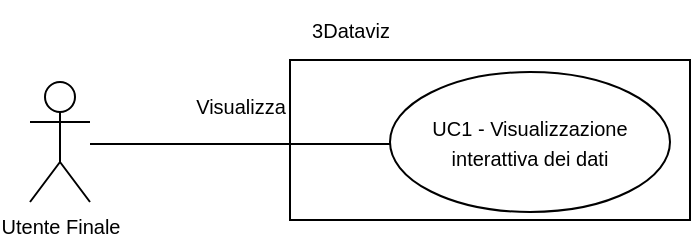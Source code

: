 <mxfile version="26.0.4" pages="37">
  <diagram name="UC 1" id="odP7r7TyrWA7PZzPcF9G">
    <mxGraphModel dx="1816" dy="577" grid="1" gridSize="10" guides="1" tooltips="1" connect="1" arrows="1" fold="1" page="1" pageScale="1" pageWidth="827" pageHeight="1169" math="0" shadow="0">
      <root>
        <mxCell id="0" />
        <mxCell id="1" parent="0" />
        <mxCell id="iZOP8RZdGNOiw50oPZ_q-1" value="Utente Finale" style="shape=umlActor;verticalLabelPosition=bottom;verticalAlign=top;html=1;outlineConnect=0;fontSize=10;" parent="1" vertex="1">
          <mxGeometry x="10" y="291" width="30" height="60" as="geometry" />
        </mxCell>
        <mxCell id="iZOP8RZdGNOiw50oPZ_q-10" value="" style="rounded=0;whiteSpace=wrap;html=1;fontSize=10;" parent="1" vertex="1">
          <mxGeometry x="140" y="280" width="200" height="80" as="geometry" />
        </mxCell>
        <mxCell id="iZOP8RZdGNOiw50oPZ_q-13" value="3Dataviz" style="text;html=1;align=center;verticalAlign=middle;resizable=0;points=[];autosize=1;strokeColor=none;fillColor=none;fontSize=10;" parent="1" vertex="1">
          <mxGeometry x="140" y="250" width="60" height="30" as="geometry" />
        </mxCell>
        <mxCell id="iZOP8RZdGNOiw50oPZ_q-7" value="" style="line;strokeWidth=1;fillColor=none;align=left;verticalAlign=middle;spacingTop=-1;spacingLeft=3;spacingRight=3;rotatable=0;labelPosition=right;points=[];portConstraint=eastwest;strokeColor=inherit;fontSize=10;" parent="1" vertex="1">
          <mxGeometry x="40" y="318" width="150" height="8" as="geometry" />
        </mxCell>
        <mxCell id="iZOP8RZdGNOiw50oPZ_q-8" value="Visualizza" style="text;html=1;align=center;verticalAlign=middle;resizable=0;points=[];autosize=1;strokeColor=none;fillColor=none;fontSize=10;" parent="1" vertex="1">
          <mxGeometry x="80" y="288" width="70" height="30" as="geometry" />
        </mxCell>
        <mxCell id="F_TrYvIMZVUTIiquiEg3-1" value="&lt;span style=&quot;font-size: 10px;&quot;&gt;UC1 - Visualizzazione interattiva dei dati&lt;/span&gt;" style="ellipse;whiteSpace=wrap;html=1;" vertex="1" parent="1">
          <mxGeometry x="190" y="286" width="140" height="70" as="geometry" />
        </mxCell>
      </root>
    </mxGraphModel>
  </diagram>
  <diagram id="RaDew9HUINt33RiSHT7P" name="UC 2">
    <mxGraphModel dx="2261" dy="836" grid="1" gridSize="10" guides="1" tooltips="1" connect="1" arrows="1" fold="1" page="1" pageScale="1" pageWidth="827" pageHeight="1169" math="0" shadow="0">
      <root>
        <mxCell id="0" />
        <mxCell id="1" parent="0" />
        <mxCell id="9H3rut2R7yc8Pg2MX0Fo-41" value="" style="rounded=0;whiteSpace=wrap;html=1;fontSize=10;" parent="1" vertex="1">
          <mxGeometry x="-140" y="140" width="1330" height="620" as="geometry" />
        </mxCell>
        <mxCell id="9H3rut2R7yc8Pg2MX0Fo-25" value="&lt;font&gt;UC 2.3 - Caricamento automatico dati tramite connessione a database SQL&lt;/font&gt;" style="ellipse;whiteSpace=wrap;html=1;fontSize=10;" parent="1" vertex="1">
          <mxGeometry x="560" y="420" width="140" height="70" as="geometry" />
        </mxCell>
        <mxCell id="OCFUXcR34rgsm9NwBKwN-1" value="Utente Finale" style="shape=umlActor;verticalLabelPosition=bottom;verticalAlign=top;html=1;outlineConnect=0;fontSize=10;" parent="1" vertex="1">
          <mxGeometry x="-250" y="255" width="30" height="60" as="geometry" />
        </mxCell>
        <mxCell id="OCFUXcR34rgsm9NwBKwN-2" value="3Dataviz" style="text;html=1;align=center;verticalAlign=middle;resizable=0;points=[];autosize=1;strokeColor=none;fillColor=none;fontSize=10;" parent="1" vertex="1">
          <mxGeometry x="-130" y="110" width="60" height="30" as="geometry" />
        </mxCell>
        <mxCell id="OCFUXcR34rgsm9NwBKwN-3" value="" style="line;strokeWidth=1;fillColor=none;align=left;verticalAlign=middle;spacingTop=-1;spacingLeft=3;spacingRight=3;rotatable=0;labelPosition=right;points=[];portConstraint=eastwest;strokeColor=inherit;fontSize=10;" parent="1" vertex="1">
          <mxGeometry x="-220" y="285" width="270" height="8" as="geometry" />
        </mxCell>
        <mxCell id="OCFUXcR34rgsm9NwBKwN-4" value="Effettua" style="text;html=1;align=center;verticalAlign=middle;resizable=0;points=[];autosize=1;strokeColor=none;fillColor=none;fontSize=10;" parent="1" vertex="1">
          <mxGeometry x="-115" y="255" width="60" height="30" as="geometry" />
        </mxCell>
        <mxCell id="GwIkO0XVLVFkTup5mYUU-1" value="&amp;nbsp;UC 22 - Visualizzazione errore tooMuchData" style="ellipse;whiteSpace=wrap;html=1;fontSize=10;" parent="1" vertex="1">
          <mxGeometry x="150" y="675" width="140" height="70" as="geometry" />
        </mxCell>
        <mxCell id="GwIkO0XVLVFkTup5mYUU-2" value="UC 24 - Visualizzazione errore apiTimeout" style="ellipse;whiteSpace=wrap;html=1;fontSize=10;" parent="1" vertex="1">
          <mxGeometry x="290" y="675" width="140" height="70" as="geometry" />
        </mxCell>
        <mxCell id="GwIkO0XVLVFkTup5mYUU-3" value="&lt;font&gt;contidion: Se l&#39;utente selezione un API che però non risponde in un tempo limite, viene avvisato graficamente&lt;/font&gt;&lt;div&gt;&lt;font&gt;extension point: Errore ApiTimeOut&lt;/font&gt;&lt;/div&gt;" style="shape=note;size=15;align=left;spacingLeft=10;html=1;whiteSpace=wrap;direction=east;fontSize=10;" parent="1" vertex="1">
          <mxGeometry x="400" y="595" width="190" height="80" as="geometry" />
        </mxCell>
        <mxCell id="GwIkO0XVLVFkTup5mYUU-4" value="&lt;font&gt;condition: Se l&#39;utente selezione un API che restituisce un numero di dati superiori a quelli supportati, viene avvisato graficamente&lt;/font&gt;&lt;div&gt;&lt;font&gt;extension point: Errore tooMuchData&lt;br&gt;&lt;/font&gt;&lt;div&gt;&lt;br&gt;&lt;/div&gt;&lt;/div&gt;" style="shape=note;size=15;align=left;spacingLeft=10;html=1;whiteSpace=wrap;fontSize=10;" parent="1" vertex="1">
          <mxGeometry x="-33.5" y="595" width="213.5" height="80" as="geometry" />
        </mxCell>
        <mxCell id="GwIkO0XVLVFkTup5mYUU-5" value="&amp;lt;&amp;lt;extend&amp;gt;&amp;gt;" style="html=1;verticalAlign=bottom;endArrow=open;dashed=1;endSize=8;curved=0;rounded=0;exitX=0.5;exitY=0;exitDx=0;exitDy=0;entryX=0.5;entryY=1;entryDx=0;entryDy=0;entryPerimeter=0;fontSize=10;" parent="1" source="GwIkO0XVLVFkTup5mYUU-1" target="GwIkO0XVLVFkTup5mYUU-11" edge="1">
          <mxGeometry x="0.002" relative="1" as="geometry">
            <mxPoint x="390" y="620" as="sourcePoint" />
            <mxPoint x="280" y="725" as="targetPoint" />
            <mxPoint as="offset" />
          </mxGeometry>
        </mxCell>
        <mxCell id="GwIkO0XVLVFkTup5mYUU-6" value="&amp;lt;&amp;lt;extend&amp;gt;&amp;gt;" style="html=1;verticalAlign=bottom;endArrow=open;dashed=1;endSize=8;curved=0;rounded=0;exitX=0.5;exitY=0;exitDx=0;exitDy=0;entryX=0.5;entryY=1;entryDx=0;entryDy=0;entryPerimeter=0;fontSize=10;" parent="1" source="GwIkO0XVLVFkTup5mYUU-2" target="GwIkO0XVLVFkTup5mYUU-11" edge="1">
          <mxGeometry relative="1" as="geometry">
            <mxPoint x="180" y="810" as="sourcePoint" />
            <mxPoint x="280" y="725" as="targetPoint" />
          </mxGeometry>
        </mxCell>
        <mxCell id="GwIkO0XVLVFkTup5mYUU-7" value="" style="endArrow=none;dashed=1;html=1;rounded=0;entryX=0;entryY=0.5;entryDx=0;entryDy=0;entryPerimeter=0;exitX=0;exitY=1;exitDx=0;exitDy=0;exitPerimeter=0;fontSize=10;" parent="1" source="GwIkO0XVLVFkTup5mYUU-3" target="GwIkO0XVLVFkTup5mYUU-3" edge="1">
          <mxGeometry width="50" height="50" relative="1" as="geometry">
            <mxPoint x="330" y="780" as="sourcePoint" />
            <mxPoint x="320" y="670" as="targetPoint" />
          </mxGeometry>
        </mxCell>
        <mxCell id="GwIkO0XVLVFkTup5mYUU-8" value="" style="ellipse;whiteSpace=wrap;html=1;aspect=fixed;fontSize=10;" parent="1" vertex="1">
          <mxGeometry x="340" y="650" width="10" height="10" as="geometry" />
        </mxCell>
        <mxCell id="Movd8akROLAi7eX4AgGZ-16" value="&amp;lt;&amp;lt;extend&amp;gt;&amp;gt;" style="html=1;verticalAlign=bottom;labelBackgroundColor=none;endArrow=open;endFill=0;dashed=1;rounded=0;entryX=0.5;entryY=1;entryDx=0;entryDy=0;entryPerimeter=0;exitX=0.5;exitY=0;exitDx=0;exitDy=0;" parent="1" source="Movd8akROLAi7eX4AgGZ-9" target="Movd8akROLAi7eX4AgGZ-1" edge="1">
          <mxGeometry width="160" relative="1" as="geometry">
            <mxPoint x="1097" y="125" as="sourcePoint" />
            <mxPoint x="1257" y="125" as="targetPoint" />
          </mxGeometry>
        </mxCell>
        <mxCell id="GwIkO0XVLVFkTup5mYUU-9" value="" style="endArrow=none;dashed=1;html=1;rounded=0;entryX=0;entryY=0;entryDx=213.5;entryDy=15;entryPerimeter=0;fontSize=10;" parent="1" source="GwIkO0XVLVFkTup5mYUU-10" target="GwIkO0XVLVFkTup5mYUU-4" edge="1">
          <mxGeometry width="50" height="50" relative="1" as="geometry">
            <mxPoint x="170" y="760" as="sourcePoint" />
            <mxPoint x="397" y="755" as="targetPoint" />
          </mxGeometry>
        </mxCell>
        <mxCell id="GwIkO0XVLVFkTup5mYUU-10" value="" style="ellipse;whiteSpace=wrap;html=1;aspect=fixed;fontSize=10;" parent="1" vertex="1">
          <mxGeometry x="230" y="650" width="10" height="10" as="geometry" />
        </mxCell>
        <mxCell id="GwIkO0XVLVFkTup5mYUU-11" value="&lt;br&gt;extension points&lt;br&gt;&lt;span&gt;&amp;nbsp;Errore&amp;nbsp;&lt;/span&gt;tooMuchData&lt;span&gt;,&amp;nbsp;&lt;/span&gt;&lt;div&gt;Errore ApiTimeout&lt;/div&gt;" style="html=1;shape=mxgraph.sysml.useCaseExtPt;whiteSpace=wrap;align=center;fontSize=10;" parent="1" vertex="1">
          <mxGeometry x="190" y="490" width="270" height="95" as="geometry" />
        </mxCell>
        <mxCell id="GwIkO0XVLVFkTup5mYUU-12" value="" style="resizable=0;html=1;verticalAlign=middle;align=center;labelBackgroundColor=none;fontStyle=1;fontSize=10;" parent="GwIkO0XVLVFkTup5mYUU-11" connectable="0" vertex="1">
          <mxGeometry x="98.182" y="20.188" as="geometry" />
        </mxCell>
        <mxCell id="9H3rut2R7yc8Pg2MX0Fo-23" value="UC 2.2 - Caricamento automatico dati tramite API" style="text;html=1;align=center;verticalAlign=middle;resizable=0;points=[];autosize=1;strokeColor=none;fillColor=none;fontSize=10;" parent="GwIkO0XVLVFkTup5mYUU-11" vertex="1">
          <mxGeometry x="15.005" y="10.005" width="240" height="30" as="geometry" />
        </mxCell>
        <mxCell id="GwIkO0XVLVFkTup5mYUU-14" value="" style="endArrow=none;dashed=1;html=1;rounded=0;entryX=1;entryY=1;entryDx=0;entryDy=0;exitX=0;exitY=0;exitDx=0;exitDy=0;exitPerimeter=0;fontSize=10;" parent="1" source="GwIkO0XVLVFkTup5mYUU-3" target="GwIkO0XVLVFkTup5mYUU-8" edge="1">
          <mxGeometry width="50" height="50" relative="1" as="geometry">
            <mxPoint x="252" y="801" as="sourcePoint" />
            <mxPoint x="234" y="775" as="targetPoint" />
          </mxGeometry>
        </mxCell>
        <mxCell id="Movd8akROLAi7eX4AgGZ-1" value="&lt;br&gt;extension points&lt;br&gt;&lt;span&gt;&amp;nbsp;&lt;/span&gt;&amp;nbsp;Errore&amp;nbsp;tooMuchData,&amp;nbsp;&lt;div&gt;Errore invalidCsv&lt;/div&gt;" style="html=1;shape=mxgraph.sysml.useCaseExtPt;whiteSpace=wrap;align=center;fontSize=10;" parent="1" vertex="1">
          <mxGeometry x="640" y="150" width="275" height="135" as="geometry" />
        </mxCell>
        <mxCell id="Movd8akROLAi7eX4AgGZ-2" value="" style="resizable=0;html=1;verticalAlign=middle;align=center;labelBackgroundColor=none;fontStyle=1;fontSize=10;" parent="Movd8akROLAi7eX4AgGZ-1" connectable="0" vertex="1">
          <mxGeometry x="134.804" y="28.688" as="geometry" />
        </mxCell>
        <mxCell id="9H3rut2R7yc8Pg2MX0Fo-30" value="UC 2.4 - Caricamento automatico dati tramite file .csv" style="text;html=1;align=center;verticalAlign=middle;resizable=0;points=[];autosize=1;strokeColor=none;fillColor=none;fontSize=10;" parent="Movd8akROLAi7eX4AgGZ-1" vertex="1">
          <mxGeometry x="7.498" y="20.0" width="260" height="30" as="geometry" />
        </mxCell>
        <mxCell id="Movd8akROLAi7eX4AgGZ-4" value="&amp;nbsp;UC 22 - Visualizzazione errore tooMuchData" style="ellipse;whiteSpace=wrap;html=1;fontSize=10;" parent="1" vertex="1">
          <mxGeometry x="760" y="420" width="140" height="70" as="geometry" />
        </mxCell>
        <mxCell id="Movd8akROLAi7eX4AgGZ-5" value="&lt;font&gt;condition: Se l&#39;utente selezione un file CSV con un numero di dati superiori a quelli supportati, viene avvisato graficamente&lt;/font&gt;&lt;div&gt;&lt;font&gt;extension point:&amp;nbsp;&lt;span style=&quot;text-align: center;&quot;&gt;&amp;nbsp;Errore&amp;nbsp;&lt;/span&gt;&lt;span style=&quot;text-align: center;&quot;&gt;tooMuchData&lt;/span&gt;&lt;/font&gt;&lt;div&gt;&lt;br&gt;&lt;/div&gt;&lt;/div&gt;" style="shape=note;size=15;align=left;spacingLeft=10;html=1;whiteSpace=wrap;fontSize=10;" parent="1" vertex="1">
          <mxGeometry x="540" y="290" width="213.5" height="80" as="geometry" />
        </mxCell>
        <mxCell id="Movd8akROLAi7eX4AgGZ-6" value="&amp;lt;&amp;lt;extend&amp;gt;&amp;gt;" style="html=1;verticalAlign=bottom;endArrow=open;dashed=1;endSize=8;curved=0;rounded=0;exitX=0.5;exitY=0;exitDx=0;exitDy=0;fontSize=10;entryX=0.5;entryY=1;entryDx=0;entryDy=0;entryPerimeter=0;" parent="1" source="Movd8akROLAi7eX4AgGZ-4" target="Movd8akROLAi7eX4AgGZ-1" edge="1">
          <mxGeometry x="0.002" relative="1" as="geometry">
            <mxPoint x="1717" y="315" as="sourcePoint" />
            <mxPoint x="760" y="290" as="targetPoint" />
            <mxPoint as="offset" />
          </mxGeometry>
        </mxCell>
        <mxCell id="Movd8akROLAi7eX4AgGZ-7" value="" style="endArrow=none;dashed=1;html=1;rounded=0;entryX=1;entryY=1;entryDx=0;entryDy=0;entryPerimeter=0;fontSize=10;" parent="1" source="Movd8akROLAi7eX4AgGZ-8" target="Movd8akROLAi7eX4AgGZ-5" edge="1">
          <mxGeometry width="50" height="50" relative="1" as="geometry">
            <mxPoint x="1497" y="455" as="sourcePoint" />
            <mxPoint x="1724" y="450" as="targetPoint" />
          </mxGeometry>
        </mxCell>
        <mxCell id="Movd8akROLAi7eX4AgGZ-8" value="" style="ellipse;whiteSpace=wrap;html=1;aspect=fixed;fontSize=10;" parent="1" vertex="1">
          <mxGeometry x="810" y="375" width="10" height="10" as="geometry" />
        </mxCell>
        <mxCell id="Movd8akROLAi7eX4AgGZ-9" value="&lt;font&gt;UC 23 - Visualizzazione errore invalidCsv&lt;/font&gt;" style="ellipse;whiteSpace=wrap;html=1;fontSize=10;" parent="1" vertex="1">
          <mxGeometry x="860" y="360" width="140" height="70" as="geometry" />
        </mxCell>
        <mxCell id="Movd8akROLAi7eX4AgGZ-11" value="condition: Se l&#39;utente selezione un file CSV che non è formattato correttamente, viene avvisato graficamente&lt;div&gt;extension point:&amp;nbsp;&lt;span style=&quot;text-align: center;&quot;&gt;&amp;nbsp;&lt;/span&gt;&lt;span style=&quot;text-align: center; background-color: transparent; color: light-dark(rgb(0, 0, 0), rgb(255, 255, 255));&quot;&gt;Errore InvalidCsv&lt;/span&gt;&lt;div&gt;&lt;br&gt;&lt;br&gt;&lt;/div&gt;&lt;/div&gt;" style="shape=note;size=15;align=left;spacingLeft=10;html=1;whiteSpace=wrap;fontSize=10;" parent="1" vertex="1">
          <mxGeometry x="930" y="220" width="213.5" height="80" as="geometry" />
        </mxCell>
        <mxCell id="Movd8akROLAi7eX4AgGZ-12" value="" style="endArrow=none;dashed=1;html=1;rounded=0;entryX=0;entryY=1;entryDx=0;entryDy=0;entryPerimeter=0;fontSize=10;" parent="1" source="Movd8akROLAi7eX4AgGZ-13" target="Movd8akROLAi7eX4AgGZ-11" edge="1">
          <mxGeometry width="50" height="50" relative="1" as="geometry">
            <mxPoint x="1750.5" y="150" as="sourcePoint" />
            <mxPoint x="1977.5" y="145" as="targetPoint" />
          </mxGeometry>
        </mxCell>
        <mxCell id="Movd8akROLAi7eX4AgGZ-13" value="" style="ellipse;whiteSpace=wrap;html=1;aspect=fixed;fontSize=10;" parent="1" vertex="1">
          <mxGeometry x="870" y="330" width="10" height="10" as="geometry" />
        </mxCell>
        <mxCell id="gGvLotpcLqTfxDAk7018-1" value="&lt;br&gt;extension points&lt;div&gt;Caricamento manuale&lt;/div&gt;&lt;div&gt;Caricamento tramite API&lt;/div&gt;&lt;div&gt;Caricamento SQL&lt;/div&gt;&lt;div&gt;Caricamento Csv&lt;/div&gt;" style="html=1;shape=mxgraph.sysml.useCaseExtPt;whiteSpace=wrap;align=center;fontSize=10;" parent="1" vertex="1">
          <mxGeometry x="50" y="210" width="280" height="140" as="geometry" />
        </mxCell>
        <mxCell id="gGvLotpcLqTfxDAk7018-2" value="" style="resizable=0;html=1;verticalAlign=middle;align=center;labelBackgroundColor=none;fontStyle=1;" parent="gGvLotpcLqTfxDAk7018-1" connectable="0" vertex="1">
          <mxGeometry x="140" y="29.75" as="geometry" />
        </mxCell>
        <mxCell id="gGvLotpcLqTfxDAk7018-3" value="&lt;span style=&quot;color: rgb(255, 255, 255); font-family: Helvetica; font-size: 10px; font-style: normal; font-variant-ligatures: normal; font-variant-caps: normal; font-weight: 400; letter-spacing: normal; orphans: 2; text-align: center; text-indent: 0px; text-transform: none; widows: 2; word-spacing: 0px; -webkit-text-stroke-width: 0px; white-space: normal; background-color: rgb(27, 29, 30); text-decoration-thickness: initial; text-decoration-style: initial; text-decoration-color: initial; display: inline !important; float: none;&quot;&gt;UC 2 - Caricamento dati per la generazione del grafico&lt;/span&gt;" style="text;whiteSpace=wrap;html=1;" parent="gGvLotpcLqTfxDAk7018-1" vertex="1">
          <mxGeometry x="20.74" y="28" width="259.259" height="32.308" as="geometry" />
        </mxCell>
        <mxCell id="_eITm4VdrkyLUXl4FbY9-1" value="&amp;lt;&amp;lt;extend&amp;gt;&amp;gt;" style="html=1;verticalAlign=bottom;labelBackgroundColor=none;endArrow=open;endFill=0;dashed=1;rounded=0;entryX=0.5;entryY=1;entryDx=0;entryDy=0;entryPerimeter=0;exitX=0.5;exitY=0;exitDx=0;exitDy=0;exitPerimeter=0;" parent="1" source="vfgnD7z94wvUZW11YmL--1" target="gGvLotpcLqTfxDAk7018-1" edge="1">
          <mxGeometry width="160" relative="1" as="geometry">
            <mxPoint x="123.5" y="505" as="sourcePoint" />
            <mxPoint x="250" y="140" as="targetPoint" />
          </mxGeometry>
        </mxCell>
        <mxCell id="pH1rLw-oLiX-OT70_PQ1-1" value="&amp;lt;&amp;lt;extend&amp;gt;&amp;gt;" style="html=1;verticalAlign=bottom;labelBackgroundColor=none;endArrow=open;endFill=0;dashed=1;rounded=0;entryX=1;entryY=0.5;entryDx=0;entryDy=0;entryPerimeter=0;exitX=0;exitY=0.5;exitDx=0;exitDy=0;exitPerimeter=0;" parent="1" source="E9swhfi9nB7n1RFK6p-W-3" target="gGvLotpcLqTfxDAk7018-1" edge="1">
          <mxGeometry width="160" relative="1" as="geometry">
            <mxPoint x="230" y="360" as="sourcePoint" />
            <mxPoint x="390" y="360" as="targetPoint" />
          </mxGeometry>
        </mxCell>
        <mxCell id="pH1rLw-oLiX-OT70_PQ1-2" value="&amp;lt;&amp;lt;extend&amp;gt;&amp;gt;" style="html=1;verticalAlign=bottom;labelBackgroundColor=none;endArrow=open;endFill=0;dashed=1;rounded=0;entryX=1;entryY=0.5;entryDx=0;entryDy=0;entryPerimeter=0;exitX=0.5;exitY=0;exitDx=0;exitDy=0;" parent="1" source="9H3rut2R7yc8Pg2MX0Fo-25" target="gGvLotpcLqTfxDAk7018-1" edge="1">
          <mxGeometry width="160" relative="1" as="geometry">
            <mxPoint x="330" y="390" as="sourcePoint" />
            <mxPoint x="490" y="390" as="targetPoint" />
          </mxGeometry>
        </mxCell>
        <mxCell id="pH1rLw-oLiX-OT70_PQ1-3" value="&amp;lt;&amp;lt;extend&amp;gt;&amp;gt;" style="html=1;verticalAlign=bottom;labelBackgroundColor=none;endArrow=open;endFill=0;dashed=1;rounded=0;entryX=0.5;entryY=1;entryDx=0;entryDy=0;entryPerimeter=0;exitX=0.5;exitY=0;exitDx=0;exitDy=0;exitPerimeter=0;" parent="1" source="GwIkO0XVLVFkTup5mYUU-11" target="gGvLotpcLqTfxDAk7018-1" edge="1">
          <mxGeometry width="160" relative="1" as="geometry">
            <mxPoint x="330" y="390" as="sourcePoint" />
            <mxPoint x="490" y="390" as="targetPoint" />
          </mxGeometry>
        </mxCell>
        <mxCell id="E9swhfi9nB7n1RFK6p-W-1" value="&lt;font&gt;condition: Se l&#39;utente seleziona il caricamentro dati tramite file .Csv, viene mostrata la finestra per effettuare l&#39;operazione&lt;/font&gt;&lt;div&gt;&lt;font&gt;extension point: Caricamento Csv&lt;br&gt;&lt;/font&gt;&lt;div&gt;&lt;br&gt;&lt;/div&gt;&lt;/div&gt;" style="shape=note;size=15;align=left;spacingLeft=10;html=1;whiteSpace=wrap;fontSize=10;" parent="1" vertex="1">
          <mxGeometry x="307" y="150" width="213.5" height="80" as="geometry" />
        </mxCell>
        <mxCell id="E9swhfi9nB7n1RFK6p-W-2" value="" style="endArrow=none;dashed=1;html=1;rounded=0;entryX=0;entryY=0;entryDx=213.5;entryDy=15;entryPerimeter=0;fontSize=10;exitX=0;exitY=0;exitDx=0;exitDy=0;" parent="1" source="E9swhfi9nB7n1RFK6p-W-3" target="E9swhfi9nB7n1RFK6p-W-1" edge="1">
          <mxGeometry width="50" height="50" relative="1" as="geometry">
            <mxPoint x="630" y="70" as="sourcePoint" />
            <mxPoint x="728.75" y="256.5" as="targetPoint" />
          </mxGeometry>
        </mxCell>
        <mxCell id="E9swhfi9nB7n1RFK6p-W-4" value="&lt;font&gt;condition: Se l&#39;utente seleziona il caricamentro dati tramite database SQL, vengono mostrati i database tra cui sciegliere&lt;/font&gt;&lt;div&gt;&lt;font&gt;extension point: Caricamento SQL&lt;br&gt;&lt;/font&gt;&lt;div&gt;&lt;br&gt;&lt;/div&gt;&lt;/div&gt;" style="shape=note;size=15;align=left;spacingLeft=10;html=1;whiteSpace=wrap;fontSize=10;" parent="1" vertex="1">
          <mxGeometry x="508.25" y="500" width="213.5" height="80" as="geometry" />
        </mxCell>
        <mxCell id="E9swhfi9nB7n1RFK6p-W-5" value="" style="endArrow=none;dashed=1;html=1;rounded=0;entryX=0;entryY=0;entryDx=0;entryDy=0;entryPerimeter=0;fontSize=10;" parent="1" source="E9swhfi9nB7n1RFK6p-W-6" target="E9swhfi9nB7n1RFK6p-W-4" edge="1">
          <mxGeometry width="50" height="50" relative="1" as="geometry">
            <mxPoint x="681.75" y="504" as="sourcePoint" />
            <mxPoint x="908.75" y="499" as="targetPoint" />
          </mxGeometry>
        </mxCell>
        <mxCell id="E9swhfi9nB7n1RFK6p-W-6" value="" style="ellipse;whiteSpace=wrap;html=1;aspect=fixed;fontSize=10;" parent="1" vertex="1">
          <mxGeometry x="560" y="390" width="10" height="10" as="geometry" />
        </mxCell>
        <mxCell id="E9swhfi9nB7n1RFK6p-W-7" value="&lt;font&gt;condition: Se l&#39;utente seleziona il caricamentro dati tramite API, vengono mostrate le varie scelte&lt;/font&gt;&lt;div&gt;&lt;font&gt;extension point: Caricamentro tramite API&lt;br&gt;&lt;/font&gt;&lt;div&gt;&lt;br&gt;&lt;/div&gt;&lt;/div&gt;" style="shape=note;size=15;align=left;spacingLeft=10;html=1;whiteSpace=wrap;fontSize=10;" parent="1" vertex="1">
          <mxGeometry x="307" y="390" width="213.5" height="80" as="geometry" />
        </mxCell>
        <mxCell id="E9swhfi9nB7n1RFK6p-W-8" value="" style="endArrow=none;dashed=1;html=1;rounded=0;entryX=0;entryY=0;entryDx=0;entryDy=0;entryPerimeter=0;fontSize=10;" parent="1" source="E9swhfi9nB7n1RFK6p-W-9" target="E9swhfi9nB7n1RFK6p-W-7" edge="1">
          <mxGeometry width="50" height="50" relative="1" as="geometry">
            <mxPoint x="375.25" y="636.5" as="sourcePoint" />
            <mxPoint x="602.25" y="631.5" as="targetPoint" />
          </mxGeometry>
        </mxCell>
        <mxCell id="E9swhfi9nB7n1RFK6p-W-9" value="" style="ellipse;whiteSpace=wrap;html=1;aspect=fixed;fontSize=10;" parent="1" vertex="1">
          <mxGeometry x="260" y="425" width="10" height="10" as="geometry" />
        </mxCell>
        <mxCell id="E9swhfi9nB7n1RFK6p-W-10" value="&lt;font&gt;condition: Se l&#39;utente seleziona il caricamentro manuale, viene mostrata la finestra di inserimeno delle coordinate&lt;/font&gt;&lt;div&gt;&lt;font&gt;extension point: Caricamento manuale&lt;br&gt;&lt;/font&gt;&lt;div&gt;&lt;br&gt;&lt;/div&gt;&lt;/div&gt;" style="shape=note;size=15;align=left;spacingLeft=10;html=1;whiteSpace=wrap;fontSize=10;" parent="1" vertex="1">
          <mxGeometry x="-130" y="320" width="213.5" height="80" as="geometry" />
        </mxCell>
        <mxCell id="E9swhfi9nB7n1RFK6p-W-11" value="" style="endArrow=none;dashed=1;html=1;rounded=0;entryX=0;entryY=1;entryDx=0;entryDy=0;entryPerimeter=0;fontSize=10;exitX=1;exitY=0.5;exitDx=0;exitDy=0;" parent="1" source="E9swhfi9nB7n1RFK6p-W-12" target="E9swhfi9nB7n1RFK6p-W-10" edge="1">
          <mxGeometry width="50" height="50" relative="1" as="geometry">
            <mxPoint x="-180" y="480" as="sourcePoint" />
            <mxPoint x="-331.25" y="611.5" as="targetPoint" />
          </mxGeometry>
        </mxCell>
        <mxCell id="E9swhfi9nB7n1RFK6p-W-12" value="" style="ellipse;whiteSpace=wrap;html=1;aspect=fixed;fontSize=10;" parent="1" vertex="1">
          <mxGeometry x="50" y="430" width="10" height="10" as="geometry" />
        </mxCell>
        <mxCell id="vfgnD7z94wvUZW11YmL--1" value="UC 2.1 Caricamento dati manuale tramite interfaccia&lt;br&gt;extension points&lt;br&gt;&lt;span&gt;&amp;nbsp;&lt;/span&gt;&amp;nbsp;Errore&amp;nbsp;tooMuchData,&amp;nbsp;&lt;div&gt;Errore emptyfield&lt;/div&gt;&lt;div&gt;Errore invalidArguments&lt;/div&gt;" style="html=1;shape=mxgraph.sysml.useCaseExtPt;whiteSpace=wrap;align=center;fontSize=10;" vertex="1" parent="1">
          <mxGeometry x="-115" y="460" width="270" height="120" as="geometry" />
        </mxCell>
        <mxCell id="vfgnD7z94wvUZW11YmL--2" value="" style="resizable=0;html=1;verticalAlign=middle;align=center;labelBackgroundColor=none;fontStyle=1;fontSize=10;" connectable="0" vertex="1" parent="vfgnD7z94wvUZW11YmL--1">
          <mxGeometry x="135" y="25.5" as="geometry" />
        </mxCell>
        <mxCell id="E9swhfi9nB7n1RFK6p-W-3" value="" style="ellipse;whiteSpace=wrap;html=1;aspect=fixed;fontSize=10;" parent="1" vertex="1">
          <mxGeometry x="570" y="228" width="10" height="10" as="geometry" />
        </mxCell>
        <mxCell id="vfgnD7z94wvUZW11YmL--8" value="" style="endArrow=none;dashed=1;html=1;rounded=0;entryX=0;entryY=0.5;entryDx=0;entryDy=0;entryPerimeter=0;" edge="1" parent="1" target="Movd8akROLAi7eX4AgGZ-1">
          <mxGeometry width="50" height="50" relative="1" as="geometry">
            <mxPoint x="580" y="230" as="sourcePoint" />
            <mxPoint x="640" y="150" as="targetPoint" />
          </mxGeometry>
        </mxCell>
      </root>
    </mxGraphModel>
  </diagram>
  <diagram id="smD9MBWVDu_r0A8cWKN1" name="UC 2.1">
    <mxGraphModel dx="1434" dy="836" grid="1" gridSize="10" guides="1" tooltips="1" connect="1" arrows="1" fold="1" page="1" pageScale="1" pageWidth="827" pageHeight="1169" math="0" shadow="0">
      <root>
        <mxCell id="0" />
        <mxCell id="1" parent="0" />
        <mxCell id="ZYoC5mWqRJ7q36Q1Qch0-1" value="" style="rounded=0;whiteSpace=wrap;html=1;fontSize=10;" parent="1" vertex="1">
          <mxGeometry x="90" y="120" width="870" height="620" as="geometry" />
        </mxCell>
        <mxCell id="ZYoC5mWqRJ7q36Q1Qch0-2" value="3Dataviz" style="text;html=1;align=center;verticalAlign=middle;resizable=0;points=[];autosize=1;strokeColor=none;fillColor=none;fontSize=10;" parent="1" vertex="1">
          <mxGeometry x="90" y="90" width="60" height="30" as="geometry" />
        </mxCell>
        <mxCell id="4lsPGIbdSRMlEXjGIssL-4" value="&amp;lt;&amp;lt;include&amp;gt;&amp;gt;" style="html=1;verticalAlign=bottom;endArrow=open;dashed=1;endSize=8;curved=0;rounded=0;exitX=0.5;exitY=1;exitDx=0;exitDy=0;entryX=0.5;entryY=0;entryDx=0;entryDy=0;fontSize=10;entryPerimeter=0;" parent="1" target="oIu9LHOYt_KpPwYIAAGa-1" edge="1">
          <mxGeometry x="0.011" relative="1" as="geometry">
            <mxPoint x="386.25" y="470" as="sourcePoint" />
            <mxPoint x="190" y="600" as="targetPoint" />
            <mxPoint as="offset" />
          </mxGeometry>
        </mxCell>
        <mxCell id="4lsPGIbdSRMlEXjGIssL-5" value="&amp;lt;&amp;lt;include&amp;gt;&amp;gt;" style="html=1;verticalAlign=bottom;endArrow=open;dashed=1;endSize=8;curved=0;rounded=0;exitX=0.5;exitY=1;exitDx=0;exitDy=0;entryX=0.5;entryY=0;entryDx=0;entryDy=0;fontSize=10;entryPerimeter=0;" parent="1" target="OAEplfU7tYoWaS7syJG4-1" edge="1">
          <mxGeometry relative="1" as="geometry">
            <mxPoint x="386.25" y="470" as="sourcePoint" />
            <mxPoint x="364" y="600" as="targetPoint" />
          </mxGeometry>
        </mxCell>
        <mxCell id="4lsPGIbdSRMlEXjGIssL-7" value="&amp;lt;&amp;lt;include&amp;gt;&amp;gt;" style="html=1;verticalAlign=bottom;endArrow=open;dashed=1;endSize=8;curved=0;rounded=0;exitX=0.5;exitY=1;exitDx=0;exitDy=0;entryX=0.5;entryY=0;entryDx=0;entryDy=0;fontSize=10;entryPerimeter=0;" parent="1" target="oIu9LHOYt_KpPwYIAAGa-3" edge="1">
          <mxGeometry relative="1" as="geometry">
            <mxPoint x="386.25" y="470" as="sourcePoint" />
            <mxPoint x="510" y="600" as="targetPoint" />
          </mxGeometry>
        </mxCell>
        <mxCell id="RHf3iU4P5g1kpWJW2chd-1" value="Utente Finale" style="shape=umlActor;verticalLabelPosition=bottom;verticalAlign=top;html=1;outlineConnect=0;fontSize=10;" parent="1" vertex="1">
          <mxGeometry x="24" y="395" width="30" height="60" as="geometry" />
        </mxCell>
        <mxCell id="RHf3iU4P5g1kpWJW2chd-3" value="" style="line;strokeWidth=1;fillColor=none;align=left;verticalAlign=middle;spacingTop=-1;spacingLeft=3;spacingRight=3;rotatable=0;labelPosition=right;points=[];portConstraint=eastwest;strokeColor=inherit;fontSize=10;" parent="1" vertex="1">
          <mxGeometry x="54" y="421" width="234" height="8" as="geometry" />
        </mxCell>
        <mxCell id="RHf3iU4P5g1kpWJW2chd-4" value="Seleziona" style="text;html=1;align=center;verticalAlign=middle;resizable=0;points=[];autosize=1;strokeColor=none;fillColor=none;fontSize=10;" parent="1" vertex="1">
          <mxGeometry x="136" y="395" width="70" height="30" as="geometry" />
        </mxCell>
        <mxCell id="ntZ77pl01Q4IRzydkYcP-1" value="&amp;nbsp;UC 22 - Visualizzazione errore tooMuchData" style="ellipse;whiteSpace=wrap;html=1;fontSize=10;" parent="1" vertex="1">
          <mxGeometry x="330" y="150" width="140" height="70" as="geometry" />
        </mxCell>
        <mxCell id="ntZ77pl01Q4IRzydkYcP-2" value="&lt;font&gt;condition: Se l&#39;utente inserisce più dati di quelli che l&#39;applicazione riesce a gestire viene avvisato graficamente&lt;/font&gt;&lt;div&gt;&lt;font&gt;extension point: Errore tooMuchData&lt;br&gt;&lt;/font&gt;&lt;div&gt;&lt;br&gt;&lt;/div&gt;&lt;/div&gt;" style="shape=note;size=15;align=left;spacingLeft=10;html=1;whiteSpace=wrap;fontSize=10;" parent="1" vertex="1">
          <mxGeometry x="96.5" y="140" width="213.5" height="80" as="geometry" />
        </mxCell>
        <mxCell id="ntZ77pl01Q4IRzydkYcP-3" value="&amp;lt;&amp;lt;extend&amp;gt;&amp;gt;" style="html=1;verticalAlign=bottom;endArrow=open;dashed=1;endSize=8;curved=0;rounded=0;exitX=0.5;exitY=1;exitDx=0;exitDy=0;fontSize=10;entryX=0.145;entryY=0.145;entryDx=0;entryDy=0;entryPerimeter=0;" parent="1" source="ntZ77pl01Q4IRzydkYcP-1" target="DEjrVZED9TpcQoU9JV5D-1" edge="1">
          <mxGeometry x="0.002" relative="1" as="geometry">
            <mxPoint x="517.5" y="795" as="sourcePoint" />
            <mxPoint x="417.5" y="760" as="targetPoint" />
            <mxPoint as="offset" />
          </mxGeometry>
        </mxCell>
        <mxCell id="DEjrVZED9TpcQoU9JV5D-1" value="UC 2.1 Caricamento dati manuale tramite interfaccia&lt;br&gt;extension points&lt;br&gt;&lt;span&gt;&amp;nbsp;&lt;/span&gt;&amp;nbsp;Errore&amp;nbsp;tooMuchData,&amp;nbsp;&lt;div&gt;Errore emptyfield&lt;/div&gt;&lt;div&gt;Errore invalidArguments&lt;/div&gt;" style="html=1;shape=mxgraph.sysml.useCaseExtPt;whiteSpace=wrap;align=center;fontSize=10;" parent="1" vertex="1">
          <mxGeometry x="270" y="360" width="270" height="120" as="geometry" />
        </mxCell>
        <mxCell id="DEjrVZED9TpcQoU9JV5D-2" value="" style="resizable=0;html=1;verticalAlign=middle;align=center;labelBackgroundColor=none;fontStyle=1;fontSize=10;" parent="DEjrVZED9TpcQoU9JV5D-1" connectable="0" vertex="1">
          <mxGeometry x="135" y="25.5" as="geometry" />
        </mxCell>
        <mxCell id="gq-FD8KWrxvdYtmZ3tpS-1" value="UC 21 - Visualizzazione errore invalidArguments" style="ellipse;whiteSpace=wrap;html=1;fontSize=10;" parent="1" vertex="1">
          <mxGeometry x="480" y="150" width="140" height="70" as="geometry" />
        </mxCell>
        <mxCell id="gq-FD8KWrxvdYtmZ3tpS-2" value="&amp;lt;&amp;lt;extend&amp;gt;&amp;gt;" style="html=1;verticalAlign=bottom;labelBackgroundColor=none;endArrow=open;endFill=0;dashed=1;rounded=0;entryX=0.575;entryY=-0.023;entryDx=0;entryDy=0;entryPerimeter=0;exitX=0.444;exitY=1.026;exitDx=0;exitDy=0;fontSize=10;exitPerimeter=0;" parent="1" source="gq-FD8KWrxvdYtmZ3tpS-1" target="DEjrVZED9TpcQoU9JV5D-1" edge="1">
          <mxGeometry x="0.297" y="12" width="160" relative="1" as="geometry">
            <mxPoint x="530" y="280" as="sourcePoint" />
            <mxPoint x="641.41" y="342" as="targetPoint" />
            <mxPoint as="offset" />
          </mxGeometry>
        </mxCell>
        <mxCell id="gq-FD8KWrxvdYtmZ3tpS-3" value="&lt;font&gt;condition: Se l&#39;utente seleziona un&#39;intervallo dove all&#39;interno non ci sono dati, viene avvisato graficamente&lt;/font&gt;&lt;div&gt;&lt;font&gt;extension point: errore&amp;nbsp;&lt;span style=&quot;text-align: center;&quot;&gt;invalidArguments&lt;/span&gt;&lt;br&gt;&lt;/font&gt;&lt;div&gt;&lt;br&gt;&lt;/div&gt;&lt;/div&gt;" style="shape=note;size=15;align=left;spacingLeft=10;html=1;whiteSpace=wrap;fontSize=10;" parent="1" vertex="1">
          <mxGeometry x="630" y="140" width="213.5" height="80" as="geometry" />
        </mxCell>
        <mxCell id="6OBqy6slPzv3W0mvLOAZ-1" value="" style="endArrow=none;dashed=1;html=1;rounded=0;fontSize=10;entryX=0.999;entryY=0.935;entryDx=0;entryDy=0;entryPerimeter=0;exitX=0.106;exitY=0.298;exitDx=0;exitDy=0;exitPerimeter=0;" parent="1" source="6OBqy6slPzv3W0mvLOAZ-2" target="ntZ77pl01Q4IRzydkYcP-2" edge="1">
          <mxGeometry width="50" height="50" relative="1" as="geometry">
            <mxPoint x="330" y="350" as="sourcePoint" />
            <mxPoint x="270" y="330" as="targetPoint" />
          </mxGeometry>
        </mxCell>
        <mxCell id="6OBqy6slPzv3W0mvLOAZ-2" value="" style="ellipse;whiteSpace=wrap;html=1;aspect=fixed;fontSize=10;" parent="1" vertex="1">
          <mxGeometry x="330" y="330" width="10" height="10" as="geometry" />
        </mxCell>
        <mxCell id="3M3rgkJXkv1QdvzITmrS-2" value="" style="endArrow=none;dashed=1;html=1;rounded=0;fontSize=10;entryX=0.897;entryY=1.028;entryDx=0;entryDy=0;entryPerimeter=0;exitX=0.5;exitY=0;exitDx=0;exitDy=0;" parent="1" source="3M3rgkJXkv1QdvzITmrS-3" target="gq-FD8KWrxvdYtmZ3tpS-3" edge="1">
          <mxGeometry width="50" height="50" relative="1" as="geometry">
            <mxPoint x="656" y="336" as="sourcePoint" />
            <mxPoint x="659" y="211" as="targetPoint" />
          </mxGeometry>
        </mxCell>
        <mxCell id="3M3rgkJXkv1QdvzITmrS-3" value="" style="ellipse;whiteSpace=wrap;html=1;aspect=fixed;fontSize=10;" parent="1" vertex="1">
          <mxGeometry x="480" y="290" width="10" height="10" as="geometry" />
        </mxCell>
        <mxCell id="B_FfrfIVK0vZOkxUAVHg-1" value="UC 25 - Visualizzazione errore emptyfield" style="ellipse;whiteSpace=wrap;html=1;fontSize=10;" parent="1" vertex="1">
          <mxGeometry x="720" y="270" width="140" height="70" as="geometry" />
        </mxCell>
        <mxCell id="B_FfrfIVK0vZOkxUAVHg-2" value="&amp;lt;&amp;lt;extend&amp;gt;&amp;gt;" style="html=1;verticalAlign=bottom;labelBackgroundColor=none;endArrow=open;endFill=0;dashed=1;rounded=0;fontSize=10;entryX=0.729;entryY=0.029;entryDx=0;entryDy=0;entryPerimeter=0;" parent="1" target="DEjrVZED9TpcQoU9JV5D-1" edge="1">
          <mxGeometry x="0.297" y="12" width="160" relative="1" as="geometry">
            <mxPoint x="720" y="308" as="sourcePoint" />
            <mxPoint x="936.0" y="370" as="targetPoint" />
            <mxPoint as="offset" />
          </mxGeometry>
        </mxCell>
        <mxCell id="B_FfrfIVK0vZOkxUAVHg-3" value="&lt;font&gt;condition: Se l&#39;utente inserisce almeno un valore nullo viene avvisato graficamente&lt;/font&gt;&lt;div&gt;&lt;font&gt;extension point: errore&amp;nbsp;&lt;span style=&quot;text-align: center;&quot;&gt;emptyfield&lt;/span&gt;&lt;br&gt;&lt;/font&gt;&lt;div&gt;&lt;br&gt;&lt;/div&gt;&lt;/div&gt;" style="shape=note;size=15;align=left;spacingLeft=10;html=1;whiteSpace=wrap;fontSize=10;" parent="1" vertex="1">
          <mxGeometry x="720" y="360" width="213.5" height="80" as="geometry" />
        </mxCell>
        <mxCell id="B_FfrfIVK0vZOkxUAVHg-4" value="" style="endArrow=none;dashed=1;html=1;rounded=0;fontSize=10;entryX=0;entryY=0;entryDx=0;entryDy=0;entryPerimeter=0;" parent="1" target="B_FfrfIVK0vZOkxUAVHg-3" edge="1">
          <mxGeometry width="50" height="50" relative="1" as="geometry">
            <mxPoint x="650" y="330" as="sourcePoint" />
            <mxPoint x="719.999" y="350.0" as="targetPoint" />
          </mxGeometry>
        </mxCell>
        <mxCell id="8U8rc1aoaTRoJ-zIgWWF-2" value="" style="ellipse;whiteSpace=wrap;html=1;aspect=fixed;fontSize=10;" parent="1" vertex="1">
          <mxGeometry x="643" y="322" width="10" height="10" as="geometry" />
        </mxCell>
        <mxCell id="OAEplfU7tYoWaS7syJG4-1" value="L&#39;utente inserisce il campo y&lt;div&gt;extension points&lt;div&gt;Errore emptyfield&lt;/div&gt;&lt;div&gt;Errore invalidArguments&lt;/div&gt;&lt;/div&gt;" style="html=1;shape=mxgraph.sysml.useCaseExtPt;whiteSpace=wrap;align=center;fontSize=10;" parent="1" vertex="1">
          <mxGeometry x="320" y="600" width="202" height="80" as="geometry" />
        </mxCell>
        <mxCell id="OAEplfU7tYoWaS7syJG4-2" value="" style="resizable=0;html=1;verticalAlign=middle;align=center;labelBackgroundColor=none;fontStyle=1;fontSize=10;" parent="OAEplfU7tYoWaS7syJG4-1" connectable="0" vertex="1">
          <mxGeometry x="101.0" y="17.0" as="geometry" />
        </mxCell>
        <mxCell id="oIu9LHOYt_KpPwYIAAGa-1" value="L&#39;utente inserisce il campo x&lt;div&gt;extension points&lt;div&gt;Errore emptyfield&lt;/div&gt;&lt;div&gt;Errore invalidArguments&lt;/div&gt;&lt;/div&gt;" style="html=1;shape=mxgraph.sysml.useCaseExtPt;whiteSpace=wrap;align=center;fontSize=10;" parent="1" vertex="1">
          <mxGeometry x="108" y="600" width="202" height="80" as="geometry" />
        </mxCell>
        <mxCell id="oIu9LHOYt_KpPwYIAAGa-2" value="" style="resizable=0;html=1;verticalAlign=middle;align=center;labelBackgroundColor=none;fontStyle=1;fontSize=10;" parent="oIu9LHOYt_KpPwYIAAGa-1" connectable="0" vertex="1">
          <mxGeometry x="101.0" y="17.0" as="geometry" />
        </mxCell>
        <mxCell id="oIu9LHOYt_KpPwYIAAGa-3" value="L&#39;utente inserisce il campo z&lt;div&gt;extension points&lt;div&gt;Errore emptyfield&lt;/div&gt;&lt;div&gt;Errore invalidArguments&lt;/div&gt;&lt;/div&gt;" style="html=1;shape=mxgraph.sysml.useCaseExtPt;whiteSpace=wrap;align=center;fontSize=10;" parent="1" vertex="1">
          <mxGeometry x="540" y="600" width="202" height="80" as="geometry" />
        </mxCell>
        <mxCell id="oIu9LHOYt_KpPwYIAAGa-4" value="" style="resizable=0;html=1;verticalAlign=middle;align=center;labelBackgroundColor=none;fontStyle=1;fontSize=10;" parent="oIu9LHOYt_KpPwYIAAGa-3" connectable="0" vertex="1">
          <mxGeometry x="101.0" y="17.0" as="geometry" />
        </mxCell>
      </root>
    </mxGraphModel>
  </diagram>
  <diagram id="fSLxdHDPlrjZnFdpLKHq" name="UC 2.1.1">
    <mxGraphModel dx="1434" dy="836" grid="1" gridSize="10" guides="1" tooltips="1" connect="1" arrows="1" fold="1" page="1" pageScale="1" pageWidth="827" pageHeight="1169" math="0" shadow="0">
      <root>
        <mxCell id="0" />
        <mxCell id="1" parent="0" />
        <mxCell id="roSVl7JREXI9kd521KeM-1" value="" style="rounded=0;whiteSpace=wrap;html=1;fontSize=10;" parent="1" vertex="1">
          <mxGeometry x="220" y="182.5" width="760" height="327.5" as="geometry" />
        </mxCell>
        <mxCell id="01L8fUofzNKY0c8Z62ob-2" value="Utente Finale" style="shape=umlActor;verticalLabelPosition=bottom;verticalAlign=top;html=1;outlineConnect=0;fontSize=10;" parent="1" vertex="1">
          <mxGeometry x="170" y="215" width="30" height="60" as="geometry" />
        </mxCell>
        <mxCell id="01L8fUofzNKY0c8Z62ob-3" value="3Dataviz" style="text;html=1;align=center;verticalAlign=middle;resizable=0;points=[];autosize=1;strokeColor=none;fillColor=none;fontSize=10;" parent="1" vertex="1">
          <mxGeometry x="220" y="152.5" width="60" height="30" as="geometry" />
        </mxCell>
        <mxCell id="01L8fUofzNKY0c8Z62ob-4" value="" style="line;strokeWidth=1;fillColor=none;align=left;verticalAlign=middle;spacingTop=-1;spacingLeft=3;spacingRight=3;rotatable=0;labelPosition=right;points=[];portConstraint=eastwest;strokeColor=inherit;fontSize=10;" parent="1" vertex="1">
          <mxGeometry x="200" y="241" width="130" height="8" as="geometry" />
        </mxCell>
        <mxCell id="01L8fUofzNKY0c8Z62ob-5" value="Inserisce" style="text;html=1;align=center;verticalAlign=middle;resizable=0;points=[];autosize=1;strokeColor=none;fillColor=none;fontSize=10;" parent="1" vertex="1">
          <mxGeometry x="235" y="215" width="60" height="30" as="geometry" />
        </mxCell>
        <mxCell id="-MTjSddBv_Y-_p3ZSexW-1" value="UC 25 - Visualizzazione errore emptyfield" style="ellipse;whiteSpace=wrap;html=1;fontSize=10;" parent="1" vertex="1">
          <mxGeometry x="450" y="350" width="140" height="70" as="geometry" />
        </mxCell>
        <mxCell id="-MTjSddBv_Y-_p3ZSexW-2" value="&amp;lt;&amp;lt;extend&amp;gt;&amp;gt;" style="html=1;verticalAlign=bottom;labelBackgroundColor=none;endArrow=open;endFill=0;dashed=1;rounded=0;exitX=0.5;exitY=0;exitDx=0;exitDy=0;fontSize=10;entryX=0.407;entryY=0.955;entryDx=0;entryDy=0;entryPerimeter=0;" parent="1" source="-MTjSddBv_Y-_p3ZSexW-1" target="4Z0nDgdb50abMxp4twEI-1" edge="1">
          <mxGeometry x="0.477" y="1" width="160" relative="1" as="geometry">
            <mxPoint x="244.59" y="590" as="sourcePoint" />
            <mxPoint x="371.41" y="488.6" as="targetPoint" />
            <mxPoint as="offset" />
          </mxGeometry>
        </mxCell>
        <mxCell id="-MTjSddBv_Y-_p3ZSexW-3" value="&lt;font&gt;condition: Se l&#39;utente inserisce un valore nullo viene avvisato graficamente&lt;/font&gt;&lt;div&gt;&lt;font&gt;extension point: errore&amp;nbsp;&lt;span style=&quot;text-align: center;&quot;&gt;emptyfield&lt;/span&gt;&lt;br&gt;&lt;/font&gt;&lt;div&gt;&lt;br&gt;&lt;/div&gt;&lt;/div&gt;" style="shape=note;size=15;align=left;spacingLeft=10;html=1;whiteSpace=wrap;fontSize=10;" parent="1" vertex="1">
          <mxGeometry x="240" y="408" width="213.5" height="80" as="geometry" />
        </mxCell>
        <mxCell id="4Z0nDgdb50abMxp4twEI-1" value="UC 2.1.1 L&#39;utente inserisce il campo x&lt;div&gt;extension points&lt;div&gt;Errore emptyfield&lt;/div&gt;&lt;div&gt;Errore invalidArguments&lt;/div&gt;&lt;/div&gt;" style="html=1;shape=mxgraph.sysml.useCaseExtPt;whiteSpace=wrap;align=center;fontSize=10;" parent="1" vertex="1">
          <mxGeometry x="330" y="205" width="202" height="80" as="geometry" />
        </mxCell>
        <mxCell id="4Z0nDgdb50abMxp4twEI-2" value="" style="resizable=0;html=1;verticalAlign=middle;align=center;labelBackgroundColor=none;fontStyle=1;fontSize=10;" parent="4Z0nDgdb50abMxp4twEI-1" connectable="0" vertex="1">
          <mxGeometry x="101.0" y="17.0" as="geometry" />
        </mxCell>
        <mxCell id="q_qvEnSrEeiCpn_8gh-_-1" value="UC 21 - Visualizzazione errore invalidArguments" style="ellipse;whiteSpace=wrap;html=1;fontSize=10;" parent="1" vertex="1">
          <mxGeometry x="650" y="338" width="140" height="70" as="geometry" />
        </mxCell>
        <mxCell id="q_qvEnSrEeiCpn_8gh-_-2" value="&amp;lt;&amp;lt;extend&amp;gt;&amp;gt;" style="html=1;verticalAlign=bottom;labelBackgroundColor=none;endArrow=open;endFill=0;dashed=1;rounded=0;entryX=0.704;entryY=0.935;entryDx=0;entryDy=0;entryPerimeter=0;fontSize=10;exitX=0.5;exitY=0;exitDx=0;exitDy=0;" parent="1" edge="1">
          <mxGeometry x="0.505" y="6" width="160" relative="1" as="geometry">
            <mxPoint x="737.79" y="338" as="sourcePoint" />
            <mxPoint x="489.998" y="279.8" as="targetPoint" />
            <mxPoint as="offset" />
          </mxGeometry>
        </mxCell>
        <mxCell id="q_qvEnSrEeiCpn_8gh-_-3" value="&lt;font&gt;condition: Se l&#39;utente inserisce un valore non conforme alle aspettative viene avvisato graficamente&lt;/font&gt;&lt;div&gt;&lt;font&gt;extension point: errore&amp;nbsp;&lt;span style=&quot;text-align: center;&quot;&gt;invalidArguments&lt;/span&gt;&lt;br&gt;&lt;/font&gt;&lt;div&gt;&lt;br&gt;&lt;/div&gt;&lt;/div&gt;" style="shape=note;size=15;align=left;spacingLeft=10;html=1;whiteSpace=wrap;fontSize=10;" parent="1" vertex="1">
          <mxGeometry x="730" y="220" width="213.5" height="80" as="geometry" />
        </mxCell>
        <mxCell id="XZBrOzJPUSUyk2A-Wi4A-1" value="" style="endArrow=none;dashed=1;html=1;rounded=0;fontSize=10;exitX=0.5;exitY=0;exitDx=0;exitDy=0;" parent="1" source="XZBrOzJPUSUyk2A-Wi4A-2" edge="1">
          <mxGeometry width="50" height="50" relative="1" as="geometry">
            <mxPoint x="610" y="300" as="sourcePoint" />
            <mxPoint x="725" y="282" as="targetPoint" />
          </mxGeometry>
        </mxCell>
        <mxCell id="XZBrOzJPUSUyk2A-Wi4A-2" value="" style="ellipse;whiteSpace=wrap;html=1;aspect=fixed;fontSize=10;" parent="1" vertex="1">
          <mxGeometry x="620" y="310" width="10" height="10" as="geometry" />
        </mxCell>
        <mxCell id="XZBrOzJPUSUyk2A-Wi4A-3" value="" style="ellipse;whiteSpace=wrap;html=1;aspect=fixed;fontSize=10;" parent="1" vertex="1">
          <mxGeometry x="480" y="320" width="10" height="10" as="geometry" />
        </mxCell>
        <mxCell id="roSVl7JREXI9kd521KeM-8" value="" style="endArrow=none;dashed=1;html=1;rounded=0;fontSize=10;entryX=-0.052;entryY=1.036;entryDx=0;entryDy=0;entryPerimeter=0;" parent="1" source="-MTjSddBv_Y-_p3ZSexW-3" target="XZBrOzJPUSUyk2A-Wi4A-3" edge="1">
          <mxGeometry width="50" height="50" relative="1" as="geometry">
            <mxPoint x="390" y="356" as="sourcePoint" />
            <mxPoint x="490" y="328" as="targetPoint" />
          </mxGeometry>
        </mxCell>
      </root>
    </mxGraphModel>
  </diagram>
  <diagram name="UC 2.1.2" id="ho6h4nMrODzS8pQyJlxR">
    <mxGraphModel dx="1434" dy="836" grid="1" gridSize="10" guides="1" tooltips="1" connect="1" arrows="1" fold="1" page="1" pageScale="1" pageWidth="827" pageHeight="1169" math="0" shadow="0">
      <root>
        <mxCell id="Lnpzy789puaqtw-iWLrk-0" />
        <mxCell id="Lnpzy789puaqtw-iWLrk-1" parent="Lnpzy789puaqtw-iWLrk-0" />
        <mxCell id="Lnpzy789puaqtw-iWLrk-2" value="" style="rounded=0;whiteSpace=wrap;html=1;fontSize=10;" parent="Lnpzy789puaqtw-iWLrk-1" vertex="1">
          <mxGeometry x="220" y="182.5" width="760" height="327.5" as="geometry" />
        </mxCell>
        <mxCell id="Lnpzy789puaqtw-iWLrk-3" value="Utente Finale" style="shape=umlActor;verticalLabelPosition=bottom;verticalAlign=top;html=1;outlineConnect=0;fontSize=10;" parent="Lnpzy789puaqtw-iWLrk-1" vertex="1">
          <mxGeometry x="170" y="215" width="30" height="60" as="geometry" />
        </mxCell>
        <mxCell id="Lnpzy789puaqtw-iWLrk-4" value="3Dataviz" style="text;html=1;align=center;verticalAlign=middle;resizable=0;points=[];autosize=1;strokeColor=none;fillColor=none;fontSize=10;" parent="Lnpzy789puaqtw-iWLrk-1" vertex="1">
          <mxGeometry x="220" y="152.5" width="60" height="30" as="geometry" />
        </mxCell>
        <mxCell id="Lnpzy789puaqtw-iWLrk-5" value="" style="line;strokeWidth=1;fillColor=none;align=left;verticalAlign=middle;spacingTop=-1;spacingLeft=3;spacingRight=3;rotatable=0;labelPosition=right;points=[];portConstraint=eastwest;strokeColor=inherit;fontSize=10;" parent="Lnpzy789puaqtw-iWLrk-1" vertex="1">
          <mxGeometry x="200" y="241" width="130" height="8" as="geometry" />
        </mxCell>
        <mxCell id="Lnpzy789puaqtw-iWLrk-6" value="Inserisce" style="text;html=1;align=center;verticalAlign=middle;resizable=0;points=[];autosize=1;strokeColor=none;fillColor=none;fontSize=10;" parent="Lnpzy789puaqtw-iWLrk-1" vertex="1">
          <mxGeometry x="235" y="215" width="60" height="30" as="geometry" />
        </mxCell>
        <mxCell id="Lnpzy789puaqtw-iWLrk-7" value="UC 25 - Visualizzazione errore emptyfield" style="ellipse;whiteSpace=wrap;html=1;fontSize=10;" parent="Lnpzy789puaqtw-iWLrk-1" vertex="1">
          <mxGeometry x="450" y="350" width="140" height="70" as="geometry" />
        </mxCell>
        <mxCell id="Lnpzy789puaqtw-iWLrk-8" value="&amp;lt;&amp;lt;extend&amp;gt;&amp;gt;" style="html=1;verticalAlign=bottom;labelBackgroundColor=none;endArrow=open;endFill=0;dashed=1;rounded=0;exitX=0.5;exitY=0;exitDx=0;exitDy=0;fontSize=10;entryX=0.407;entryY=0.955;entryDx=0;entryDy=0;entryPerimeter=0;" parent="Lnpzy789puaqtw-iWLrk-1" source="Lnpzy789puaqtw-iWLrk-7" target="Lnpzy789puaqtw-iWLrk-10" edge="1">
          <mxGeometry x="0.477" y="1" width="160" relative="1" as="geometry">
            <mxPoint x="244.59" y="590" as="sourcePoint" />
            <mxPoint x="371.41" y="488.6" as="targetPoint" />
            <mxPoint as="offset" />
          </mxGeometry>
        </mxCell>
        <mxCell id="Lnpzy789puaqtw-iWLrk-9" value="&lt;font&gt;condition: Se l&#39;utente inserisce un valore nullo viene avvisato graficamente&lt;/font&gt;&lt;div&gt;&lt;font&gt;extension point: errore&amp;nbsp;&lt;span style=&quot;text-align: center;&quot;&gt;emptyfield&lt;/span&gt;&lt;br&gt;&lt;/font&gt;&lt;div&gt;&lt;br&gt;&lt;/div&gt;&lt;/div&gt;" style="shape=note;size=15;align=left;spacingLeft=10;html=1;whiteSpace=wrap;fontSize=10;" parent="Lnpzy789puaqtw-iWLrk-1" vertex="1">
          <mxGeometry x="240" y="408" width="213.5" height="80" as="geometry" />
        </mxCell>
        <mxCell id="Lnpzy789puaqtw-iWLrk-10" value="UC 2.1.2 L&#39;utente inserisce il campo y&lt;div&gt;extension points&lt;div&gt;Errore emptyfield&lt;/div&gt;&lt;div&gt;Errore invalidArguments&lt;/div&gt;&lt;/div&gt;" style="html=1;shape=mxgraph.sysml.useCaseExtPt;whiteSpace=wrap;align=center;fontSize=10;" parent="Lnpzy789puaqtw-iWLrk-1" vertex="1">
          <mxGeometry x="330" y="205" width="202" height="80" as="geometry" />
        </mxCell>
        <mxCell id="Lnpzy789puaqtw-iWLrk-11" value="" style="resizable=0;html=1;verticalAlign=middle;align=center;labelBackgroundColor=none;fontStyle=1;fontSize=10;" parent="Lnpzy789puaqtw-iWLrk-10" connectable="0" vertex="1">
          <mxGeometry x="101.0" y="17.0" as="geometry" />
        </mxCell>
        <mxCell id="Lnpzy789puaqtw-iWLrk-12" value="UC 21 - Visualizzazione errore invalidArguments" style="ellipse;whiteSpace=wrap;html=1;fontSize=10;" parent="Lnpzy789puaqtw-iWLrk-1" vertex="1">
          <mxGeometry x="650" y="338" width="140" height="70" as="geometry" />
        </mxCell>
        <mxCell id="Lnpzy789puaqtw-iWLrk-13" value="&amp;lt;&amp;lt;extend&amp;gt;&amp;gt;" style="html=1;verticalAlign=bottom;labelBackgroundColor=none;endArrow=open;endFill=0;dashed=1;rounded=0;entryX=0.704;entryY=0.935;entryDx=0;entryDy=0;entryPerimeter=0;fontSize=10;exitX=0.5;exitY=0;exitDx=0;exitDy=0;" parent="Lnpzy789puaqtw-iWLrk-1" edge="1">
          <mxGeometry x="0.505" y="6" width="160" relative="1" as="geometry">
            <mxPoint x="737.79" y="338" as="sourcePoint" />
            <mxPoint x="489.998" y="279.8" as="targetPoint" />
            <mxPoint as="offset" />
          </mxGeometry>
        </mxCell>
        <mxCell id="Lnpzy789puaqtw-iWLrk-14" value="&lt;font&gt;condition: Se l&#39;utente inserisce un valore non conforme alle aspettative viene avvisato graficamente&lt;/font&gt;&lt;div&gt;&lt;font&gt;extension point: errore&amp;nbsp;&lt;span style=&quot;text-align: center;&quot;&gt;invalidArguments&lt;/span&gt;&lt;br&gt;&lt;/font&gt;&lt;div&gt;&lt;br&gt;&lt;/div&gt;&lt;/div&gt;" style="shape=note;size=15;align=left;spacingLeft=10;html=1;whiteSpace=wrap;fontSize=10;" parent="Lnpzy789puaqtw-iWLrk-1" vertex="1">
          <mxGeometry x="730" y="220" width="213.5" height="80" as="geometry" />
        </mxCell>
        <mxCell id="Lnpzy789puaqtw-iWLrk-15" value="" style="endArrow=none;dashed=1;html=1;rounded=0;fontSize=10;exitX=0.5;exitY=0;exitDx=0;exitDy=0;" parent="Lnpzy789puaqtw-iWLrk-1" source="Lnpzy789puaqtw-iWLrk-16" edge="1">
          <mxGeometry width="50" height="50" relative="1" as="geometry">
            <mxPoint x="610" y="300" as="sourcePoint" />
            <mxPoint x="725" y="282" as="targetPoint" />
          </mxGeometry>
        </mxCell>
        <mxCell id="Lnpzy789puaqtw-iWLrk-16" value="" style="ellipse;whiteSpace=wrap;html=1;aspect=fixed;fontSize=10;" parent="Lnpzy789puaqtw-iWLrk-1" vertex="1">
          <mxGeometry x="620" y="310" width="10" height="10" as="geometry" />
        </mxCell>
        <mxCell id="Lnpzy789puaqtw-iWLrk-17" value="" style="ellipse;whiteSpace=wrap;html=1;aspect=fixed;fontSize=10;" parent="Lnpzy789puaqtw-iWLrk-1" vertex="1">
          <mxGeometry x="480" y="320" width="10" height="10" as="geometry" />
        </mxCell>
        <mxCell id="Lnpzy789puaqtw-iWLrk-18" value="" style="endArrow=none;dashed=1;html=1;rounded=0;fontSize=10;entryX=-0.052;entryY=1.036;entryDx=0;entryDy=0;entryPerimeter=0;" parent="Lnpzy789puaqtw-iWLrk-1" source="Lnpzy789puaqtw-iWLrk-9" target="Lnpzy789puaqtw-iWLrk-17" edge="1">
          <mxGeometry width="50" height="50" relative="1" as="geometry">
            <mxPoint x="390" y="356" as="sourcePoint" />
            <mxPoint x="490" y="328" as="targetPoint" />
          </mxGeometry>
        </mxCell>
      </root>
    </mxGraphModel>
  </diagram>
  <diagram name="UC 2.1.3" id="WwzAYZvAWo-zjJYO6Mg2">
    <mxGraphModel dx="1434" dy="836" grid="1" gridSize="10" guides="1" tooltips="1" connect="1" arrows="1" fold="1" page="1" pageScale="1" pageWidth="827" pageHeight="1169" math="0" shadow="0">
      <root>
        <mxCell id="rX9RLabsXCg2AZcAyc5x-0" />
        <mxCell id="rX9RLabsXCg2AZcAyc5x-1" parent="rX9RLabsXCg2AZcAyc5x-0" />
        <mxCell id="rX9RLabsXCg2AZcAyc5x-2" value="" style="rounded=0;whiteSpace=wrap;html=1;fontSize=10;" parent="rX9RLabsXCg2AZcAyc5x-1" vertex="1">
          <mxGeometry x="220" y="182.5" width="760" height="327.5" as="geometry" />
        </mxCell>
        <mxCell id="rX9RLabsXCg2AZcAyc5x-3" value="Utente Finale" style="shape=umlActor;verticalLabelPosition=bottom;verticalAlign=top;html=1;outlineConnect=0;fontSize=10;" parent="rX9RLabsXCg2AZcAyc5x-1" vertex="1">
          <mxGeometry x="170" y="215" width="30" height="60" as="geometry" />
        </mxCell>
        <mxCell id="rX9RLabsXCg2AZcAyc5x-4" value="3Dataviz" style="text;html=1;align=center;verticalAlign=middle;resizable=0;points=[];autosize=1;strokeColor=none;fillColor=none;fontSize=10;" parent="rX9RLabsXCg2AZcAyc5x-1" vertex="1">
          <mxGeometry x="220" y="152.5" width="60" height="30" as="geometry" />
        </mxCell>
        <mxCell id="rX9RLabsXCg2AZcAyc5x-5" value="" style="line;strokeWidth=1;fillColor=none;align=left;verticalAlign=middle;spacingTop=-1;spacingLeft=3;spacingRight=3;rotatable=0;labelPosition=right;points=[];portConstraint=eastwest;strokeColor=inherit;fontSize=10;" parent="rX9RLabsXCg2AZcAyc5x-1" vertex="1">
          <mxGeometry x="200" y="241" width="130" height="8" as="geometry" />
        </mxCell>
        <mxCell id="rX9RLabsXCg2AZcAyc5x-6" value="Inserisce" style="text;html=1;align=center;verticalAlign=middle;resizable=0;points=[];autosize=1;strokeColor=none;fillColor=none;fontSize=10;" parent="rX9RLabsXCg2AZcAyc5x-1" vertex="1">
          <mxGeometry x="235" y="215" width="60" height="30" as="geometry" />
        </mxCell>
        <mxCell id="rX9RLabsXCg2AZcAyc5x-7" value="UC 25 - Visualizzazione errore emptyfield" style="ellipse;whiteSpace=wrap;html=1;fontSize=10;" parent="rX9RLabsXCg2AZcAyc5x-1" vertex="1">
          <mxGeometry x="450" y="350" width="140" height="70" as="geometry" />
        </mxCell>
        <mxCell id="rX9RLabsXCg2AZcAyc5x-8" value="&amp;lt;&amp;lt;extend&amp;gt;&amp;gt;" style="html=1;verticalAlign=bottom;labelBackgroundColor=none;endArrow=open;endFill=0;dashed=1;rounded=0;exitX=0.5;exitY=0;exitDx=0;exitDy=0;fontSize=10;entryX=0.407;entryY=0.955;entryDx=0;entryDy=0;entryPerimeter=0;" parent="rX9RLabsXCg2AZcAyc5x-1" source="rX9RLabsXCg2AZcAyc5x-7" target="rX9RLabsXCg2AZcAyc5x-10" edge="1">
          <mxGeometry x="0.477" y="1" width="160" relative="1" as="geometry">
            <mxPoint x="244.59" y="590" as="sourcePoint" />
            <mxPoint x="371.41" y="488.6" as="targetPoint" />
            <mxPoint as="offset" />
          </mxGeometry>
        </mxCell>
        <mxCell id="rX9RLabsXCg2AZcAyc5x-9" value="&lt;font&gt;condition: Se l&#39;utente inserisce un valore nullo viene avvisato graficamente&lt;/font&gt;&lt;div&gt;&lt;font&gt;extension point: errore&amp;nbsp;&lt;span style=&quot;text-align: center;&quot;&gt;emptyfield&lt;/span&gt;&lt;br&gt;&lt;/font&gt;&lt;div&gt;&lt;br&gt;&lt;/div&gt;&lt;/div&gt;" style="shape=note;size=15;align=left;spacingLeft=10;html=1;whiteSpace=wrap;fontSize=10;" parent="rX9RLabsXCg2AZcAyc5x-1" vertex="1">
          <mxGeometry x="240" y="408" width="213.5" height="80" as="geometry" />
        </mxCell>
        <mxCell id="rX9RLabsXCg2AZcAyc5x-10" value="UC 2.1.3 L&#39;utente inserisce il campo z&lt;div&gt;extension points&lt;div&gt;Errore emptyfield&lt;/div&gt;&lt;div&gt;Errore invalidArguments&lt;/div&gt;&lt;/div&gt;" style="html=1;shape=mxgraph.sysml.useCaseExtPt;whiteSpace=wrap;align=center;fontSize=10;" parent="rX9RLabsXCg2AZcAyc5x-1" vertex="1">
          <mxGeometry x="330" y="205" width="202" height="80" as="geometry" />
        </mxCell>
        <mxCell id="rX9RLabsXCg2AZcAyc5x-11" value="" style="resizable=0;html=1;verticalAlign=middle;align=center;labelBackgroundColor=none;fontStyle=1;fontSize=10;" parent="rX9RLabsXCg2AZcAyc5x-10" connectable="0" vertex="1">
          <mxGeometry x="101.0" y="17.0" as="geometry" />
        </mxCell>
        <mxCell id="rX9RLabsXCg2AZcAyc5x-12" value="UC 21 - Visualizzazione errore invalidArguments" style="ellipse;whiteSpace=wrap;html=1;fontSize=10;" parent="rX9RLabsXCg2AZcAyc5x-1" vertex="1">
          <mxGeometry x="650" y="338" width="140" height="70" as="geometry" />
        </mxCell>
        <mxCell id="rX9RLabsXCg2AZcAyc5x-13" value="&amp;lt;&amp;lt;extend&amp;gt;&amp;gt;" style="html=1;verticalAlign=bottom;labelBackgroundColor=none;endArrow=open;endFill=0;dashed=1;rounded=0;entryX=0.704;entryY=0.935;entryDx=0;entryDy=0;entryPerimeter=0;fontSize=10;exitX=0.5;exitY=0;exitDx=0;exitDy=0;" parent="rX9RLabsXCg2AZcAyc5x-1" edge="1">
          <mxGeometry x="0.505" y="6" width="160" relative="1" as="geometry">
            <mxPoint x="737.79" y="338" as="sourcePoint" />
            <mxPoint x="489.998" y="279.8" as="targetPoint" />
            <mxPoint as="offset" />
          </mxGeometry>
        </mxCell>
        <mxCell id="rX9RLabsXCg2AZcAyc5x-14" value="&lt;font&gt;condition: Se l&#39;utente inserisce un valore non conforme alle aspettative viene avvisato graficamente&lt;/font&gt;&lt;div&gt;&lt;font&gt;extension point: errore&amp;nbsp;&lt;span style=&quot;text-align: center;&quot;&gt;invalidArguments&lt;/span&gt;&lt;br&gt;&lt;/font&gt;&lt;div&gt;&lt;br&gt;&lt;/div&gt;&lt;/div&gt;" style="shape=note;size=15;align=left;spacingLeft=10;html=1;whiteSpace=wrap;fontSize=10;" parent="rX9RLabsXCg2AZcAyc5x-1" vertex="1">
          <mxGeometry x="730" y="220" width="213.5" height="80" as="geometry" />
        </mxCell>
        <mxCell id="rX9RLabsXCg2AZcAyc5x-15" value="" style="endArrow=none;dashed=1;html=1;rounded=0;fontSize=10;exitX=0.5;exitY=0;exitDx=0;exitDy=0;" parent="rX9RLabsXCg2AZcAyc5x-1" source="rX9RLabsXCg2AZcAyc5x-16" edge="1">
          <mxGeometry width="50" height="50" relative="1" as="geometry">
            <mxPoint x="610" y="300" as="sourcePoint" />
            <mxPoint x="725" y="282" as="targetPoint" />
          </mxGeometry>
        </mxCell>
        <mxCell id="rX9RLabsXCg2AZcAyc5x-16" value="" style="ellipse;whiteSpace=wrap;html=1;aspect=fixed;fontSize=10;" parent="rX9RLabsXCg2AZcAyc5x-1" vertex="1">
          <mxGeometry x="620" y="310" width="10" height="10" as="geometry" />
        </mxCell>
        <mxCell id="rX9RLabsXCg2AZcAyc5x-17" value="" style="ellipse;whiteSpace=wrap;html=1;aspect=fixed;fontSize=10;" parent="rX9RLabsXCg2AZcAyc5x-1" vertex="1">
          <mxGeometry x="480" y="320" width="10" height="10" as="geometry" />
        </mxCell>
        <mxCell id="rX9RLabsXCg2AZcAyc5x-18" value="" style="endArrow=none;dashed=1;html=1;rounded=0;fontSize=10;entryX=-0.052;entryY=1.036;entryDx=0;entryDy=0;entryPerimeter=0;" parent="rX9RLabsXCg2AZcAyc5x-1" source="rX9RLabsXCg2AZcAyc5x-9" target="rX9RLabsXCg2AZcAyc5x-17" edge="1">
          <mxGeometry width="50" height="50" relative="1" as="geometry">
            <mxPoint x="390" y="356" as="sourcePoint" />
            <mxPoint x="490" y="328" as="targetPoint" />
          </mxGeometry>
        </mxCell>
      </root>
    </mxGraphModel>
  </diagram>
  <diagram id="-scjbj3CdNUzpDYU90eY" name="UC 2.2">
    <mxGraphModel dx="1434" dy="836" grid="1" gridSize="10" guides="1" tooltips="1" connect="1" arrows="1" fold="1" page="1" pageScale="1" pageWidth="827" pageHeight="1169" math="0" shadow="0">
      <root>
        <mxCell id="0" />
        <mxCell id="1" parent="0" />
        <mxCell id="APiN4X_Nempf9UpK9VhY-16" value="" style="rounded=0;whiteSpace=wrap;html=1;fontSize=10;" parent="1" vertex="1">
          <mxGeometry x="240" y="430" width="680" height="360" as="geometry" />
        </mxCell>
        <mxCell id="APiN4X_Nempf9UpK9VhY-2" value="&amp;nbsp;UC 22 - Visualizzazione errore tooMuchData" style="ellipse;whiteSpace=wrap;html=1;fontSize=10;" parent="1" vertex="1">
          <mxGeometry x="440" y="680" width="140" height="70" as="geometry" />
        </mxCell>
        <mxCell id="APiN4X_Nempf9UpK9VhY-3" value="UC 24 - Visualizzazione errore apiTimeout" style="ellipse;whiteSpace=wrap;html=1;fontSize=10;" parent="1" vertex="1">
          <mxGeometry x="590" y="680" width="140" height="70" as="geometry" />
        </mxCell>
        <mxCell id="APiN4X_Nempf9UpK9VhY-4" value="&lt;font&gt;contidion: Se l&#39;utente selezione un API che però non risponde in un tempo limite, viene avvisato graficamente&lt;/font&gt;&lt;div&gt;&lt;font&gt;extension point: Errore ApiTimeOut&lt;/font&gt;&lt;/div&gt;" style="shape=note;size=15;align=left;spacingLeft=10;html=1;whiteSpace=wrap;direction=east;fontSize=10;" parent="1" vertex="1">
          <mxGeometry x="700" y="584.5" width="190" height="80" as="geometry" />
        </mxCell>
        <mxCell id="APiN4X_Nempf9UpK9VhY-5" value="&lt;font&gt;condition: Se l&#39;utente selezione un API che restituisce un numero di dati superiori a quelli supportati, viene avvisato graficamente&lt;/font&gt;&lt;div&gt;&lt;font&gt;extension point: Errore tooMuchData&lt;br&gt;&lt;/font&gt;&lt;div&gt;&lt;br&gt;&lt;/div&gt;&lt;/div&gt;" style="shape=note;size=15;align=left;spacingLeft=10;html=1;whiteSpace=wrap;fontSize=10;" parent="1" vertex="1">
          <mxGeometry x="270" y="600" width="213.5" height="80" as="geometry" />
        </mxCell>
        <mxCell id="APiN4X_Nempf9UpK9VhY-6" value="&amp;lt;&amp;lt;extend&amp;gt;&amp;gt;" style="html=1;verticalAlign=bottom;endArrow=open;dashed=1;endSize=8;curved=0;rounded=0;exitX=0.5;exitY=0;exitDx=0;exitDy=0;entryX=0.5;entryY=1;entryDx=0;entryDy=0;entryPerimeter=0;fontSize=10;" parent="1" source="APiN4X_Nempf9UpK9VhY-2" target="APiN4X_Nempf9UpK9VhY-12" edge="1">
          <mxGeometry x="0.002" relative="1" as="geometry">
            <mxPoint x="680" y="470" as="sourcePoint" />
            <mxPoint x="570" y="575" as="targetPoint" />
            <mxPoint as="offset" />
          </mxGeometry>
        </mxCell>
        <mxCell id="APiN4X_Nempf9UpK9VhY-7" value="&amp;lt;&amp;lt;extend&amp;gt;&amp;gt;" style="html=1;verticalAlign=bottom;endArrow=open;dashed=1;endSize=8;curved=0;rounded=0;exitX=0.5;exitY=0;exitDx=0;exitDy=0;entryX=0.5;entryY=1;entryDx=0;entryDy=0;entryPerimeter=0;fontSize=10;" parent="1" source="APiN4X_Nempf9UpK9VhY-3" target="APiN4X_Nempf9UpK9VhY-12" edge="1">
          <mxGeometry relative="1" as="geometry">
            <mxPoint x="470" y="660" as="sourcePoint" />
            <mxPoint x="570" y="575" as="targetPoint" />
          </mxGeometry>
        </mxCell>
        <mxCell id="APiN4X_Nempf9UpK9VhY-8" value="" style="endArrow=none;dashed=1;html=1;rounded=0;entryX=0;entryY=0.5;entryDx=0;entryDy=0;entryPerimeter=0;exitX=0;exitY=1;exitDx=0;exitDy=0;exitPerimeter=0;fontSize=10;" parent="1" source="APiN4X_Nempf9UpK9VhY-4" target="APiN4X_Nempf9UpK9VhY-4" edge="1">
          <mxGeometry width="50" height="50" relative="1" as="geometry">
            <mxPoint x="620" y="630" as="sourcePoint" />
            <mxPoint x="610" y="520" as="targetPoint" />
          </mxGeometry>
        </mxCell>
        <mxCell id="APiN4X_Nempf9UpK9VhY-9" value="" style="ellipse;whiteSpace=wrap;html=1;aspect=fixed;fontSize=10;" parent="1" vertex="1">
          <mxGeometry x="630" y="640" width="10" height="10" as="geometry" />
        </mxCell>
        <mxCell id="APiN4X_Nempf9UpK9VhY-10" value="" style="endArrow=none;dashed=1;html=1;rounded=0;entryX=0;entryY=0;entryDx=213.5;entryDy=15;entryPerimeter=0;fontSize=10;" parent="1" source="APiN4X_Nempf9UpK9VhY-11" target="APiN4X_Nempf9UpK9VhY-5" edge="1">
          <mxGeometry width="50" height="50" relative="1" as="geometry">
            <mxPoint x="460" y="610" as="sourcePoint" />
            <mxPoint x="687" y="605" as="targetPoint" />
          </mxGeometry>
        </mxCell>
        <mxCell id="APiN4X_Nempf9UpK9VhY-11" value="" style="ellipse;whiteSpace=wrap;html=1;aspect=fixed;fontSize=10;" parent="1" vertex="1">
          <mxGeometry x="530" y="650" width="10" height="10" as="geometry" />
        </mxCell>
        <mxCell id="APiN4X_Nempf9UpK9VhY-12" value="&lt;br&gt;extension points&lt;br&gt;&lt;span&gt;&amp;nbsp;Errore&amp;nbsp;&lt;/span&gt;tooMuchData&lt;span&gt;,&amp;nbsp;&lt;/span&gt;&lt;div&gt;Errore ApiTimeout&lt;/div&gt;" style="html=1;shape=mxgraph.sysml.useCaseExtPt;whiteSpace=wrap;align=center;fontSize=10;" parent="1" vertex="1">
          <mxGeometry x="460" y="440" width="270" height="160" as="geometry" />
        </mxCell>
        <mxCell id="APiN4X_Nempf9UpK9VhY-13" value="" style="resizable=0;html=1;verticalAlign=middle;align=center;labelBackgroundColor=none;fontStyle=1;fontSize=10;" parent="APiN4X_Nempf9UpK9VhY-12" connectable="0" vertex="1">
          <mxGeometry x="135" y="34" as="geometry" />
        </mxCell>
        <mxCell id="APiN4X_Nempf9UpK9VhY-14" value="UC 2.2 - Caricamento automatico dati tramite API" style="text;html=1;align=center;verticalAlign=middle;resizable=0;points=[];autosize=1;strokeColor=none;fillColor=none;fontSize=10;" parent="APiN4X_Nempf9UpK9VhY-12" vertex="1">
          <mxGeometry x="15" y="33.997" width="240" height="30" as="geometry" />
        </mxCell>
        <mxCell id="APiN4X_Nempf9UpK9VhY-15" value="" style="endArrow=none;dashed=1;html=1;rounded=0;entryX=1;entryY=0.5;entryDx=0;entryDy=0;exitX=0;exitY=0;exitDx=0;exitDy=0;exitPerimeter=0;fontSize=10;" parent="1" source="APiN4X_Nempf9UpK9VhY-4" target="APiN4X_Nempf9UpK9VhY-9" edge="1">
          <mxGeometry width="50" height="50" relative="1" as="geometry">
            <mxPoint x="542" y="651" as="sourcePoint" />
            <mxPoint x="524" y="625" as="targetPoint" />
          </mxGeometry>
        </mxCell>
        <mxCell id="ot0xNigqYGcCbBu4eija-1" value="Utente Finale" style="shape=umlActor;verticalLabelPosition=bottom;verticalAlign=top;html=1;outlineConnect=0;fontSize=10;" parent="1" vertex="1">
          <mxGeometry x="140" y="500" width="30" height="60" as="geometry" />
        </mxCell>
        <mxCell id="ot0xNigqYGcCbBu4eija-2" value="3Dataviz" style="text;html=1;align=center;verticalAlign=middle;resizable=0;points=[];autosize=1;strokeColor=none;fillColor=none;fontSize=10;" parent="1" vertex="1">
          <mxGeometry x="240" y="400" width="60" height="30" as="geometry" />
        </mxCell>
        <mxCell id="ot0xNigqYGcCbBu4eija-3" value="" style="line;strokeWidth=1;fillColor=none;align=left;verticalAlign=middle;spacingTop=-1;spacingLeft=3;spacingRight=3;rotatable=0;labelPosition=right;points=[];portConstraint=eastwest;strokeColor=inherit;fontSize=10;" parent="1" vertex="1">
          <mxGeometry x="170" y="529" width="290" height="8" as="geometry" />
        </mxCell>
        <mxCell id="ot0xNigqYGcCbBu4eija-4" value="Seleziona" style="text;html=1;align=center;verticalAlign=middle;resizable=0;points=[];autosize=1;strokeColor=none;fillColor=none;fontSize=10;" parent="1" vertex="1">
          <mxGeometry x="280" y="503" width="70" height="30" as="geometry" />
        </mxCell>
      </root>
    </mxGraphModel>
  </diagram>
  <diagram id="7GkLEKQeFTZU_wfmX9-L" name="UC 2.3">
    <mxGraphModel dx="1434" dy="836" grid="1" gridSize="10" guides="1" tooltips="1" connect="1" arrows="1" fold="1" page="1" pageScale="1" pageWidth="827" pageHeight="1169" math="0" shadow="0">
      <root>
        <mxCell id="0" />
        <mxCell id="1" parent="0" />
        <mxCell id="0bEco4VmmYHuS02lSXF--2" value="" style="rounded=0;whiteSpace=wrap;html=1;fontSize=10;" parent="1" vertex="1">
          <mxGeometry x="309" y="260" width="181" height="110" as="geometry" />
        </mxCell>
        <mxCell id="0bEco4VmmYHuS02lSXF--1" value="&lt;font&gt;UC 2.3 - Caricamento automatico dati tramite connessione a database SQL&lt;/font&gt;" style="ellipse;whiteSpace=wrap;html=1;fontSize=10;" parent="1" vertex="1">
          <mxGeometry x="330" y="280" width="140" height="70" as="geometry" />
        </mxCell>
        <mxCell id="3TyaDWzCEXDk6lzGaENf-1" value="Utente Finale" style="shape=umlActor;verticalLabelPosition=bottom;verticalAlign=top;html=1;outlineConnect=0;fontSize=10;" parent="1" vertex="1">
          <mxGeometry x="160" y="280" width="30" height="60" as="geometry" />
        </mxCell>
        <mxCell id="3TyaDWzCEXDk6lzGaENf-2" value="3Dataviz" style="text;html=1;align=center;verticalAlign=middle;resizable=0;points=[];autosize=1;strokeColor=none;fillColor=none;fontSize=10;" parent="1" vertex="1">
          <mxGeometry x="309" y="230" width="60" height="30" as="geometry" />
        </mxCell>
        <mxCell id="3TyaDWzCEXDk6lzGaENf-3" value="" style="line;strokeWidth=1;fillColor=none;align=left;verticalAlign=middle;spacingTop=-1;spacingLeft=3;spacingRight=3;rotatable=0;labelPosition=right;points=[];portConstraint=eastwest;strokeColor=inherit;fontSize=10;" parent="1" vertex="1">
          <mxGeometry x="190" y="311" width="140" height="8" as="geometry" />
        </mxCell>
        <mxCell id="3TyaDWzCEXDk6lzGaENf-4" value="Seleziona" style="text;html=1;align=center;verticalAlign=middle;resizable=0;points=[];autosize=1;strokeColor=none;fillColor=none;fontSize=10;" parent="1" vertex="1">
          <mxGeometry x="225" y="285" width="70" height="30" as="geometry" />
        </mxCell>
      </root>
    </mxGraphModel>
  </diagram>
  <diagram id="_1BYHkyrkOzxvk3gVkuh" name="UC 2.4">
    <mxGraphModel dx="1434" dy="836" grid="1" gridSize="10" guides="1" tooltips="1" connect="1" arrows="1" fold="1" page="1" pageScale="1" pageWidth="827" pageHeight="1169" math="0" shadow="0">
      <root>
        <mxCell id="0" />
        <mxCell id="1" parent="0" />
        <mxCell id="5YyMDe5nxf5BBA_hLEBE-14" value="" style="rounded=0;whiteSpace=wrap;html=1;fontSize=10;" parent="1" vertex="1">
          <mxGeometry x="480" y="260" width="680" height="390" as="geometry" />
        </mxCell>
        <mxCell id="5YyMDe5nxf5BBA_hLEBE-1" value="&lt;br&gt;extension points&lt;br&gt;&lt;span&gt;&amp;nbsp;&lt;/span&gt;&amp;nbsp;Errore&amp;nbsp;tooMuchData,&amp;nbsp;&lt;div&gt;Errore invalidCsv&lt;/div&gt;" style="html=1;shape=mxgraph.sysml.useCaseExtPt;whiteSpace=wrap;align=center;fontSize=10;" parent="1" vertex="1">
          <mxGeometry x="660" y="290" width="280" height="155" as="geometry" />
        </mxCell>
        <mxCell id="5YyMDe5nxf5BBA_hLEBE-2" value="" style="resizable=0;html=1;verticalAlign=middle;align=center;labelBackgroundColor=none;fontStyle=1;fontSize=10;" parent="5YyMDe5nxf5BBA_hLEBE-1" connectable="0" vertex="1">
          <mxGeometry x="140" y="32.938" as="geometry" />
        </mxCell>
        <mxCell id="5YyMDe5nxf5BBA_hLEBE-3" value="UC 2.4 - Caricamento automatico dati tramite file .csv" style="text;html=1;align=center;verticalAlign=middle;resizable=0;points=[];autosize=1;strokeColor=none;fillColor=none;fontSize=10;" parent="5YyMDe5nxf5BBA_hLEBE-1" vertex="1">
          <mxGeometry x="10" y="30" width="260" height="30" as="geometry" />
        </mxCell>
        <mxCell id="5YyMDe5nxf5BBA_hLEBE-4" value="&amp;nbsp;UC 22 - Visualizzazione errore tooMuchData" style="ellipse;whiteSpace=wrap;html=1;fontSize=10;" parent="1" vertex="1">
          <mxGeometry x="720" y="565" width="140" height="70" as="geometry" />
        </mxCell>
        <mxCell id="5YyMDe5nxf5BBA_hLEBE-5" value="&lt;font&gt;condition: Se l&#39;utente selezione un file CSV con un numero di dati superiori a quelli supportati, viene avvisato graficamente&lt;/font&gt;&lt;div&gt;&lt;font&gt;extension point:&amp;nbsp;&lt;span style=&quot;text-align: center;&quot;&gt;&amp;nbsp;Errore&amp;nbsp;&lt;/span&gt;&lt;span style=&quot;text-align: center;&quot;&gt;tooMuchData&lt;/span&gt;&lt;/font&gt;&lt;div&gt;&lt;br&gt;&lt;/div&gt;&lt;/div&gt;" style="shape=note;size=15;align=left;spacingLeft=10;html=1;whiteSpace=wrap;fontSize=10;" parent="1" vertex="1">
          <mxGeometry x="500" y="505" width="213.5" height="80" as="geometry" />
        </mxCell>
        <mxCell id="5YyMDe5nxf5BBA_hLEBE-6" value="&amp;lt;&amp;lt;extend&amp;gt;&amp;gt;" style="html=1;verticalAlign=bottom;endArrow=open;dashed=1;endSize=8;curved=0;rounded=0;exitX=0.5;exitY=0;exitDx=0;exitDy=0;entryX=0.5;entryY=1;entryDx=0;entryDy=0;entryPerimeter=0;fontSize=10;" parent="1" source="5YyMDe5nxf5BBA_hLEBE-4" target="5YyMDe5nxf5BBA_hLEBE-1" edge="1">
          <mxGeometry x="0.002" relative="1" as="geometry">
            <mxPoint x="1170" y="355" as="sourcePoint" />
            <mxPoint x="1070" y="485" as="targetPoint" />
            <mxPoint as="offset" />
          </mxGeometry>
        </mxCell>
        <mxCell id="5YyMDe5nxf5BBA_hLEBE-7" value="" style="endArrow=none;dashed=1;html=1;rounded=0;entryX=0;entryY=0;entryDx=207;entryDy=15;entryPerimeter=0;fontSize=10;" parent="1" source="5YyMDe5nxf5BBA_hLEBE-8" target="5YyMDe5nxf5BBA_hLEBE-5" edge="1">
          <mxGeometry width="50" height="50" relative="1" as="geometry">
            <mxPoint x="950" y="495" as="sourcePoint" />
            <mxPoint x="1177" y="490" as="targetPoint" />
          </mxGeometry>
        </mxCell>
        <mxCell id="5YyMDe5nxf5BBA_hLEBE-8" value="" style="ellipse;whiteSpace=wrap;html=1;aspect=fixed;fontSize=10;" parent="1" vertex="1">
          <mxGeometry x="785" y="525" width="10" height="10" as="geometry" />
        </mxCell>
        <mxCell id="5YyMDe5nxf5BBA_hLEBE-9" value="&lt;font&gt;UC 23 - Visualizzazione errore invalidCsv&lt;/font&gt;" style="ellipse;whiteSpace=wrap;html=1;fontSize=10;" parent="1" vertex="1">
          <mxGeometry x="870" y="565" width="140" height="70" as="geometry" />
        </mxCell>
        <mxCell id="5YyMDe5nxf5BBA_hLEBE-10" value="&amp;lt;&amp;lt;extend&amp;gt;&amp;gt;" style="html=1;verticalAlign=bottom;labelBackgroundColor=none;endArrow=open;endFill=0;dashed=1;rounded=0;entryX=0.5;entryY=1;entryDx=0;entryDy=0;entryPerimeter=0;exitX=0.5;exitY=0;exitDx=0;exitDy=0;fontSize=10;" parent="1" source="5YyMDe5nxf5BBA_hLEBE-9" target="5YyMDe5nxf5BBA_hLEBE-1" edge="1">
          <mxGeometry width="160" relative="1" as="geometry">
            <mxPoint x="790" y="515" as="sourcePoint" />
            <mxPoint x="950" y="515" as="targetPoint" />
          </mxGeometry>
        </mxCell>
        <mxCell id="5YyMDe5nxf5BBA_hLEBE-11" value="condition: Se l&#39;utente selezione un file CSV che non è formattato correttamente, viene avvisato graficamente&lt;div&gt;extension point:&amp;nbsp;&lt;span style=&quot;text-align: center;&quot;&gt;&amp;nbsp;&lt;/span&gt;&lt;span style=&quot;text-align: center; background-color: transparent; color: light-dark(rgb(0, 0, 0), rgb(255, 255, 255));&quot;&gt;Errore InvalidCsv&lt;/span&gt;&lt;div&gt;&lt;br&gt;&lt;br&gt;&lt;/div&gt;&lt;/div&gt;" style="shape=note;size=15;align=left;spacingLeft=10;html=1;whiteSpace=wrap;fontSize=10;" parent="1" vertex="1">
          <mxGeometry x="940" y="400" width="213.5" height="80" as="geometry" />
        </mxCell>
        <mxCell id="5YyMDe5nxf5BBA_hLEBE-12" value="" style="endArrow=none;dashed=1;html=1;rounded=0;entryX=0;entryY=0;entryDx=0;entryDy=0;entryPerimeter=0;fontSize=10;" parent="1" source="5YyMDe5nxf5BBA_hLEBE-13" target="5YyMDe5nxf5BBA_hLEBE-11" edge="1">
          <mxGeometry width="50" height="50" relative="1" as="geometry">
            <mxPoint x="1493.5" y="385" as="sourcePoint" />
            <mxPoint x="1720.5" y="380" as="targetPoint" />
          </mxGeometry>
        </mxCell>
        <mxCell id="5YyMDe5nxf5BBA_hLEBE-13" value="" style="ellipse;whiteSpace=wrap;html=1;aspect=fixed;fontSize=10;" parent="1" vertex="1">
          <mxGeometry x="890" y="525" width="10" height="10" as="geometry" />
        </mxCell>
        <mxCell id="33Ppcw9dUa3ymehaOhzk-1" value="Utente Finale" style="shape=umlActor;verticalLabelPosition=bottom;verticalAlign=top;html=1;outlineConnect=0;fontSize=10;" parent="1" vertex="1">
          <mxGeometry x="330" y="343.5" width="30" height="60" as="geometry" />
        </mxCell>
        <mxCell id="33Ppcw9dUa3ymehaOhzk-2" value="3Dataviz" style="text;html=1;align=center;verticalAlign=middle;resizable=0;points=[];autosize=1;strokeColor=none;fillColor=none;fontSize=10;" parent="1" vertex="1">
          <mxGeometry x="480" y="230" width="60" height="30" as="geometry" />
        </mxCell>
        <mxCell id="33Ppcw9dUa3ymehaOhzk-3" value="" style="line;strokeWidth=1;fillColor=none;align=left;verticalAlign=middle;spacingTop=-1;spacingLeft=3;spacingRight=3;rotatable=0;labelPosition=right;points=[];portConstraint=eastwest;strokeColor=inherit;fontSize=10;" parent="1" vertex="1">
          <mxGeometry x="360" y="373.5" width="300" height="8" as="geometry" />
        </mxCell>
        <mxCell id="33Ppcw9dUa3ymehaOhzk-4" value="Seleziona" style="text;html=1;align=center;verticalAlign=middle;resizable=0;points=[];autosize=1;strokeColor=none;fillColor=none;fontSize=10;" parent="1" vertex="1">
          <mxGeometry x="475" y="343.5" width="70" height="30" as="geometry" />
        </mxCell>
      </root>
    </mxGraphModel>
  </diagram>
  <diagram id="gV4EVs3Ma8rHeVyJFtqx" name="UC 3">
    <mxGraphModel dx="2261" dy="836" grid="1" gridSize="10" guides="1" tooltips="1" connect="1" arrows="1" fold="1" page="1" pageScale="1" pageWidth="827" pageHeight="1169" math="0" shadow="0">
      <root>
        <mxCell id="0" />
        <mxCell id="1" parent="0" />
        <mxCell id="6g6n1cCEnKiYQoIA9F-F-1" value="Utente Finale" style="shape=umlActor;verticalLabelPosition=bottom;verticalAlign=top;html=1;outlineConnect=0;fontSize=10;" parent="1" vertex="1">
          <mxGeometry x="-180" y="290" width="30" height="60" as="geometry" />
        </mxCell>
        <mxCell id="6g6n1cCEnKiYQoIA9F-F-2" value="" style="rounded=0;whiteSpace=wrap;html=1;fontSize=10;" parent="1" vertex="1">
          <mxGeometry x="-10" y="275" width="200" height="85" as="geometry" />
        </mxCell>
        <mxCell id="6g6n1cCEnKiYQoIA9F-F-4" value="3Dataviz" style="text;html=1;align=center;verticalAlign=middle;resizable=0;points=[];autosize=1;strokeColor=none;fillColor=none;fontSize=10;" parent="1" vertex="1">
          <mxGeometry x="-10" y="245" width="60" height="30" as="geometry" />
        </mxCell>
        <mxCell id="6g6n1cCEnKiYQoIA9F-F-6" value="" style="line;strokeWidth=1;fillColor=none;align=left;verticalAlign=middle;spacingTop=-1;spacingLeft=3;spacingRight=3;rotatable=0;labelPosition=right;points=[];portConstraint=eastwest;strokeColor=inherit;fontSize=10;" parent="1" vertex="1">
          <mxGeometry x="-150" y="316" width="190" height="8" as="geometry" />
        </mxCell>
        <mxCell id="6g6n1cCEnKiYQoIA9F-F-21" value="Effettua" style="text;html=1;align=center;verticalAlign=middle;resizable=0;points=[];autosize=1;strokeColor=none;fillColor=none;fontSize=10;" parent="1" vertex="1">
          <mxGeometry x="-85" y="286" width="60" height="30" as="geometry" />
        </mxCell>
        <mxCell id="6g6n1cCEnKiYQoIA9F-F-50" value="UC 3 Strumenti visualizzazione dati - Rotazione" style="ellipse;whiteSpace=wrap;html=1;fontSize=10;" parent="1" vertex="1">
          <mxGeometry x="40" y="285" width="140" height="70" as="geometry" />
        </mxCell>
      </root>
    </mxGraphModel>
  </diagram>
  <diagram id="rkxrZrpbncjENsjnyxjI" name="UC 4">
    <mxGraphModel dx="2261" dy="836" grid="1" gridSize="10" guides="1" tooltips="1" connect="1" arrows="1" fold="1" page="1" pageScale="1" pageWidth="827" pageHeight="1169" math="0" shadow="0">
      <root>
        <mxCell id="0" />
        <mxCell id="1" parent="0" />
        <mxCell id="tyCohJHja6PHXzu-hR_8-18" value="" style="rounded=0;whiteSpace=wrap;html=1;fontSize=10;" parent="1" vertex="1">
          <mxGeometry x="-80" y="275" width="270" height="85" as="geometry" />
        </mxCell>
        <mxCell id="oA2JA_i0qqu-8V7Q7CZd-1" value="Utente Finale" style="shape=umlActor;verticalLabelPosition=bottom;verticalAlign=top;html=1;outlineConnect=0;fontSize=10;" parent="1" vertex="1">
          <mxGeometry x="-180" y="290" width="30" height="60" as="geometry" />
        </mxCell>
        <mxCell id="oA2JA_i0qqu-8V7Q7CZd-4" value="3Dataviz" style="text;html=1;align=center;verticalAlign=middle;resizable=0;points=[];autosize=1;strokeColor=none;fillColor=none;fontSize=10;" parent="1" vertex="1">
          <mxGeometry x="-80" y="245" width="60" height="30" as="geometry" />
        </mxCell>
        <mxCell id="oA2JA_i0qqu-8V7Q7CZd-6" value="" style="line;strokeWidth=1;fillColor=none;align=left;verticalAlign=middle;spacingTop=-1;spacingLeft=3;spacingRight=3;rotatable=0;labelPosition=right;points=[];portConstraint=eastwest;strokeColor=inherit;fontSize=10;" parent="1" vertex="1">
          <mxGeometry x="-150" y="316" width="190" height="8" as="geometry" />
        </mxCell>
        <mxCell id="oA2JA_i0qqu-8V7Q7CZd-21" value="Effettua" style="text;html=1;align=center;verticalAlign=middle;resizable=0;points=[];autosize=1;strokeColor=none;fillColor=none;fontSize=10;" parent="1" vertex="1">
          <mxGeometry x="-85" y="286" width="60" height="30" as="geometry" />
        </mxCell>
        <mxCell id="oA2JA_i0qqu-8V7Q7CZd-50" value="UC 4 - Strumenti visualizzazione dati - PAN orizzontale" style="ellipse;whiteSpace=wrap;html=1;fontSize=10;" parent="1" vertex="1">
          <mxGeometry x="40" y="285" width="140" height="70" as="geometry" />
        </mxCell>
      </root>
    </mxGraphModel>
  </diagram>
  <diagram id="5VAgLreRHx8dWH3J4oBN" name="UC 5">
    <mxGraphModel dx="2261" dy="716" grid="1" gridSize="10" guides="1" tooltips="1" connect="1" arrows="1" fold="1" page="1" pageScale="1" pageWidth="827" pageHeight="1169" math="0" shadow="0">
      <root>
        <mxCell id="0" />
        <mxCell id="1" parent="0" />
        <mxCell id="c7TcBHcIlx5cW6_HFplu-1" value="Utente Finale" style="shape=umlActor;verticalLabelPosition=bottom;verticalAlign=top;html=1;outlineConnect=0;fontSize=10;" parent="1" vertex="1">
          <mxGeometry x="-180" y="290" width="30" height="60" as="geometry" />
        </mxCell>
        <mxCell id="c7TcBHcIlx5cW6_HFplu-2" value="" style="rounded=0;whiteSpace=wrap;html=1;fontSize=10;" parent="1" vertex="1">
          <mxGeometry x="-10" y="275" width="200" height="85" as="geometry" />
        </mxCell>
        <mxCell id="c7TcBHcIlx5cW6_HFplu-4" value="3Dataviz" style="text;html=1;align=center;verticalAlign=middle;resizable=0;points=[];autosize=1;strokeColor=none;fillColor=none;fontSize=10;" parent="1" vertex="1">
          <mxGeometry x="-10" y="245" width="60" height="30" as="geometry" />
        </mxCell>
        <mxCell id="c7TcBHcIlx5cW6_HFplu-6" value="" style="line;strokeWidth=1;fillColor=none;align=left;verticalAlign=middle;spacingTop=-1;spacingLeft=3;spacingRight=3;rotatable=0;labelPosition=right;points=[];portConstraint=eastwest;strokeColor=inherit;fontSize=10;" parent="1" vertex="1">
          <mxGeometry x="-150" y="316" width="190" height="8" as="geometry" />
        </mxCell>
        <mxCell id="c7TcBHcIlx5cW6_HFplu-21" value="Effettua" style="text;html=1;align=center;verticalAlign=middle;resizable=0;points=[];autosize=1;strokeColor=none;fillColor=none;fontSize=10;" parent="1" vertex="1">
          <mxGeometry x="-85" y="286" width="60" height="30" as="geometry" />
        </mxCell>
        <mxCell id="c7TcBHcIlx5cW6_HFplu-50" value="UC 5 - Strumenti visualizzazione dati - PAN verticale" style="ellipse;whiteSpace=wrap;html=1;fontSize=10;" parent="1" vertex="1">
          <mxGeometry x="40" y="285" width="140" height="70" as="geometry" />
        </mxCell>
      </root>
    </mxGraphModel>
  </diagram>
  <diagram id="nK0r5Awy7LcFZMguO0QV" name="UC 6">
    <mxGraphModel dx="2261" dy="716" grid="1" gridSize="10" guides="1" tooltips="1" connect="1" arrows="1" fold="1" page="1" pageScale="1" pageWidth="827" pageHeight="1169" math="0" shadow="0">
      <root>
        <mxCell id="0" />
        <mxCell id="1" parent="0" />
        <mxCell id="EnbTXzuIsdCN_mZaZvCD-1" value="Utente Finale" style="shape=umlActor;verticalLabelPosition=bottom;verticalAlign=top;html=1;outlineConnect=0;fontSize=10;" parent="1" vertex="1">
          <mxGeometry x="-180" y="290" width="30" height="60" as="geometry" />
        </mxCell>
        <mxCell id="EnbTXzuIsdCN_mZaZvCD-2" value="" style="rounded=0;whiteSpace=wrap;html=1;fontSize=10;" parent="1" vertex="1">
          <mxGeometry x="-80" y="275" width="270" height="85" as="geometry" />
        </mxCell>
        <mxCell id="EnbTXzuIsdCN_mZaZvCD-4" value="3Dataviz" style="text;html=1;align=center;verticalAlign=middle;resizable=0;points=[];autosize=1;strokeColor=none;fillColor=none;fontSize=10;" parent="1" vertex="1">
          <mxGeometry x="-80" y="245" width="60" height="30" as="geometry" />
        </mxCell>
        <mxCell id="EnbTXzuIsdCN_mZaZvCD-6" value="" style="line;strokeWidth=1;fillColor=none;align=left;verticalAlign=middle;spacingTop=-1;spacingLeft=3;spacingRight=3;rotatable=0;labelPosition=right;points=[];portConstraint=eastwest;strokeColor=inherit;fontSize=10;" parent="1" vertex="1">
          <mxGeometry x="-150" y="316" width="190" height="8" as="geometry" />
        </mxCell>
        <mxCell id="EnbTXzuIsdCN_mZaZvCD-21" value="Effettua" style="text;html=1;align=center;verticalAlign=middle;resizable=0;points=[];autosize=1;strokeColor=none;fillColor=none;fontSize=10;" parent="1" vertex="1">
          <mxGeometry x="-85" y="286" width="60" height="30" as="geometry" />
        </mxCell>
        <mxCell id="EnbTXzuIsdCN_mZaZvCD-50" value="UC 6 - Strumenti visualizzazione dati - Zoom" style="ellipse;whiteSpace=wrap;html=1;fontSize=10;" parent="1" vertex="1">
          <mxGeometry x="40" y="285" width="140" height="70" as="geometry" />
        </mxCell>
      </root>
    </mxGraphModel>
  </diagram>
  <diagram id="Q9cnOndYSGGQ6IieIsF-" name="UC 7">
    <mxGraphModel dx="2261" dy="836" grid="1" gridSize="10" guides="1" tooltips="1" connect="1" arrows="1" fold="1" page="1" pageScale="1" pageWidth="827" pageHeight="1169" math="0" shadow="0">
      <root>
        <mxCell id="0" />
        <mxCell id="1" parent="0" />
        <mxCell id="Y_-gXhxH4GmUdk_l8Phz-1" value="Utente Finale" style="shape=umlActor;verticalLabelPosition=bottom;verticalAlign=top;html=1;outlineConnect=0;fontSize=10;" parent="1" vertex="1">
          <mxGeometry x="-180" y="290" width="30" height="60" as="geometry" />
        </mxCell>
        <mxCell id="Y_-gXhxH4GmUdk_l8Phz-2" value="" style="rounded=0;whiteSpace=wrap;html=1;fontSize=10;" parent="1" vertex="1">
          <mxGeometry x="-80" y="275" width="270" height="85" as="geometry" />
        </mxCell>
        <mxCell id="Y_-gXhxH4GmUdk_l8Phz-4" value="3Dataviz" style="text;html=1;align=center;verticalAlign=middle;resizable=0;points=[];autosize=1;strokeColor=none;fillColor=none;fontSize=10;" parent="1" vertex="1">
          <mxGeometry x="-80" y="245" width="60" height="30" as="geometry" />
        </mxCell>
        <mxCell id="Y_-gXhxH4GmUdk_l8Phz-6" value="" style="line;strokeWidth=1;fillColor=none;align=left;verticalAlign=middle;spacingTop=-1;spacingLeft=3;spacingRight=3;rotatable=0;labelPosition=right;points=[];portConstraint=eastwest;strokeColor=inherit;fontSize=10;" parent="1" vertex="1">
          <mxGeometry x="-150" y="316" width="190" height="8" as="geometry" />
        </mxCell>
        <mxCell id="Y_-gXhxH4GmUdk_l8Phz-21" value="Effettua" style="text;html=1;align=center;verticalAlign=middle;resizable=0;points=[];autosize=1;strokeColor=none;fillColor=none;fontSize=10;" parent="1" vertex="1">
          <mxGeometry x="-85" y="286" width="60" height="30" as="geometry" />
        </mxCell>
        <mxCell id="Y_-gXhxH4GmUdk_l8Phz-50" value="UC 7 - Strumenti visualizzazione dati - Auto posizionamento" style="ellipse;whiteSpace=wrap;html=1;fontSize=10;" parent="1" vertex="1">
          <mxGeometry x="40" y="285" width="140" height="70" as="geometry" />
        </mxCell>
      </root>
    </mxGraphModel>
  </diagram>
  <diagram id="DTu0FQtNrbRVkNFPHfbb" name="UC 8">
    <mxGraphModel dx="2261" dy="836" grid="1" gridSize="10" guides="1" tooltips="1" connect="1" arrows="1" fold="1" page="1" pageScale="1" pageWidth="827" pageHeight="1169" math="0" shadow="0">
      <root>
        <mxCell id="0" />
        <mxCell id="1" parent="0" />
        <mxCell id="lyAURuwJ-UNF4jXW923a-1" value="Utente Finale" style="shape=umlActor;verticalLabelPosition=bottom;verticalAlign=top;html=1;outlineConnect=0;fontSize=10;" parent="1" vertex="1">
          <mxGeometry x="-180" y="290" width="30" height="60" as="geometry" />
        </mxCell>
        <mxCell id="lyAURuwJ-UNF4jXW923a-2" value="" style="rounded=0;whiteSpace=wrap;html=1;fontSize=10;" parent="1" vertex="1">
          <mxGeometry x="-80" y="275" width="270" height="85" as="geometry" />
        </mxCell>
        <mxCell id="lyAURuwJ-UNF4jXW923a-4" value="3Dataviz" style="text;html=1;align=center;verticalAlign=middle;resizable=0;points=[];autosize=1;strokeColor=none;fillColor=none;fontSize=10;" parent="1" vertex="1">
          <mxGeometry x="-80" y="245" width="60" height="30" as="geometry" />
        </mxCell>
        <mxCell id="lyAURuwJ-UNF4jXW923a-6" value="" style="line;strokeWidth=1;fillColor=none;align=left;verticalAlign=middle;spacingTop=-1;spacingLeft=3;spacingRight=3;rotatable=0;labelPosition=right;points=[];portConstraint=eastwest;strokeColor=inherit;fontSize=10;" parent="1" vertex="1">
          <mxGeometry x="-150" y="316" width="190" height="8" as="geometry" />
        </mxCell>
        <mxCell id="lyAURuwJ-UNF4jXW923a-21" value="Effettua" style="text;html=1;align=center;verticalAlign=middle;resizable=0;points=[];autosize=1;strokeColor=none;fillColor=none;fontSize=10;" parent="1" vertex="1">
          <mxGeometry x="-85" y="286" width="60" height="30" as="geometry" />
        </mxCell>
        <mxCell id="lyAURuwJ-UNF4jXW923a-50" value="UC 8 - Visualizzazione informazioni durante hover di una barra" style="ellipse;whiteSpace=wrap;html=1;fontSize=10;" parent="1" vertex="1">
          <mxGeometry x="40" y="285" width="140" height="70" as="geometry" />
        </mxCell>
      </root>
    </mxGraphModel>
  </diagram>
  <diagram id="Ck32ZO4B8E5bY7qJGaMX" name="UC 9">
    <mxGraphModel dx="2261" dy="836" grid="1" gridSize="10" guides="1" tooltips="1" connect="1" arrows="1" fold="1" page="1" pageScale="1" pageWidth="827" pageHeight="1169" math="0" shadow="0">
      <root>
        <mxCell id="0" />
        <mxCell id="1" parent="0" />
        <mxCell id="Pb92eHnDBpLbZJowajNM-1" value="Utente Finale" style="shape=umlActor;verticalLabelPosition=bottom;verticalAlign=top;html=1;outlineConnect=0;fontSize=10;" parent="1" vertex="1">
          <mxGeometry x="-350" y="290" width="30" height="60" as="geometry" />
        </mxCell>
        <mxCell id="Pb92eHnDBpLbZJowajNM-2" value="" style="rounded=0;whiteSpace=wrap;html=1;fontSize=10;" parent="1" vertex="1">
          <mxGeometry x="-260" y="275" width="290" height="85" as="geometry" />
        </mxCell>
        <mxCell id="Pb92eHnDBpLbZJowajNM-4" value="3Dataviz" style="text;html=1;align=center;verticalAlign=middle;resizable=0;points=[];autosize=1;strokeColor=none;fillColor=none;fontSize=10;" parent="1" vertex="1">
          <mxGeometry x="-260" y="245" width="60" height="30" as="geometry" />
        </mxCell>
        <mxCell id="Pb92eHnDBpLbZJowajNM-6" value="" style="line;strokeWidth=1;fillColor=none;align=left;verticalAlign=middle;spacingTop=-1;spacingLeft=3;spacingRight=3;rotatable=0;labelPosition=right;points=[];portConstraint=eastwest;strokeColor=inherit;fontSize=10;" parent="1" vertex="1">
          <mxGeometry x="-320" y="316" width="300" height="8" as="geometry" />
        </mxCell>
        <mxCell id="Pb92eHnDBpLbZJowajNM-21" value="Effettua" style="text;html=1;align=center;verticalAlign=middle;resizable=0;points=[];autosize=1;strokeColor=none;fillColor=none;fontSize=10;" parent="1" vertex="1">
          <mxGeometry x="-250" y="286" width="60" height="30" as="geometry" />
        </mxCell>
        <mxCell id="Pb92eHnDBpLbZJowajNM-50" value="UC 9 - Click su una barra del grafico" style="ellipse;whiteSpace=wrap;html=1;fontSize=10;" parent="1" vertex="1">
          <mxGeometry x="-120" y="280" width="140" height="70" as="geometry" />
        </mxCell>
      </root>
    </mxGraphModel>
  </diagram>
  <diagram id="9VWEVHLfOSjjKWhwA30n" name="UC 9.1">
    <mxGraphModel dx="1434" dy="836" grid="1" gridSize="10" guides="1" tooltips="1" connect="1" arrows="1" fold="1" page="1" pageScale="1" pageWidth="827" pageHeight="1169" math="0" shadow="0">
      <root>
        <mxCell id="0" />
        <mxCell id="1" parent="0" />
        <mxCell id="AJIoaV8wU5rpr1n4Ho2P-1" value="" style="rounded=0;whiteSpace=wrap;html=1;fontSize=10;" parent="1" vertex="1">
          <mxGeometry x="309" y="260" width="181" height="110" as="geometry" />
        </mxCell>
        <mxCell id="AJIoaV8wU5rpr1n4Ho2P-2" value="&lt;font&gt;UC 9.1 - Visualizzazione informazioni dopo click di una barra&amp;nbsp;&lt;/font&gt;" style="ellipse;whiteSpace=wrap;html=1;fontSize=10;" parent="1" vertex="1">
          <mxGeometry x="330" y="280" width="140" height="70" as="geometry" />
        </mxCell>
        <mxCell id="AJIoaV8wU5rpr1n4Ho2P-3" value="Utente Finale" style="shape=umlActor;verticalLabelPosition=bottom;verticalAlign=top;html=1;outlineConnect=0;fontSize=10;" parent="1" vertex="1">
          <mxGeometry x="160" y="285" width="30" height="60" as="geometry" />
        </mxCell>
        <mxCell id="AJIoaV8wU5rpr1n4Ho2P-4" value="3Dataviz" style="text;html=1;align=center;verticalAlign=middle;resizable=0;points=[];autosize=1;strokeColor=none;fillColor=none;fontSize=10;" parent="1" vertex="1">
          <mxGeometry x="309" y="230" width="60" height="30" as="geometry" />
        </mxCell>
        <mxCell id="AJIoaV8wU5rpr1n4Ho2P-5" value="" style="line;strokeWidth=1;fillColor=none;align=left;verticalAlign=middle;spacingTop=-1;spacingLeft=3;spacingRight=3;rotatable=0;labelPosition=right;points=[];portConstraint=eastwest;strokeColor=inherit;fontSize=10;" parent="1" vertex="1">
          <mxGeometry x="190" y="311" width="140" height="8" as="geometry" />
        </mxCell>
        <mxCell id="AJIoaV8wU5rpr1n4Ho2P-6" value="Visualizza" style="text;html=1;align=center;verticalAlign=middle;resizable=0;points=[];autosize=1;strokeColor=none;fillColor=none;fontSize=10;" parent="1" vertex="1">
          <mxGeometry x="225" y="281" width="70" height="30" as="geometry" />
        </mxCell>
      </root>
    </mxGraphModel>
  </diagram>
  <diagram id="YVANjgZLdCiBrpb9pAS4" name="UC 9.2">
    <mxGraphModel dx="819" dy="478" grid="1" gridSize="10" guides="1" tooltips="1" connect="1" arrows="1" fold="1" page="1" pageScale="1" pageWidth="827" pageHeight="1169" math="0" shadow="0">
      <root>
        <mxCell id="0" />
        <mxCell id="1" parent="0" />
        <mxCell id="E1bpAJcGHGqp4BjqhwvW-1" value="" style="rounded=0;whiteSpace=wrap;html=1;fontSize=10;" vertex="1" parent="1">
          <mxGeometry x="309" y="260" width="181" height="110" as="geometry" />
        </mxCell>
        <mxCell id="E1bpAJcGHGqp4BjqhwvW-2" value="&lt;font&gt;UC 9.2 - Scelta dell&#39;opacizzazione di una barra&amp;nbsp;&lt;/font&gt;" style="ellipse;whiteSpace=wrap;html=1;fontSize=10;" vertex="1" parent="1">
          <mxGeometry x="330" y="280" width="140" height="70" as="geometry" />
        </mxCell>
        <mxCell id="E1bpAJcGHGqp4BjqhwvW-3" value="Utente Finale" style="shape=umlActor;verticalLabelPosition=bottom;verticalAlign=top;html=1;outlineConnect=0;fontSize=10;" vertex="1" parent="1">
          <mxGeometry x="160" y="285" width="30" height="60" as="geometry" />
        </mxCell>
        <mxCell id="E1bpAJcGHGqp4BjqhwvW-4" value="3Dataviz" style="text;html=1;align=center;verticalAlign=middle;resizable=0;points=[];autosize=1;strokeColor=none;fillColor=none;fontSize=10;" vertex="1" parent="1">
          <mxGeometry x="309" y="230" width="60" height="30" as="geometry" />
        </mxCell>
        <mxCell id="E1bpAJcGHGqp4BjqhwvW-5" value="" style="line;strokeWidth=1;fillColor=none;align=left;verticalAlign=middle;spacingTop=-1;spacingLeft=3;spacingRight=3;rotatable=0;labelPosition=right;points=[];portConstraint=eastwest;strokeColor=inherit;fontSize=10;" vertex="1" parent="1">
          <mxGeometry x="190" y="311" width="140" height="8" as="geometry" />
        </mxCell>
        <mxCell id="E1bpAJcGHGqp4BjqhwvW-6" value="Seleziona" style="text;html=1;align=center;verticalAlign=middle;resizable=0;points=[];autosize=1;strokeColor=none;fillColor=none;fontSize=10;" vertex="1" parent="1">
          <mxGeometry x="225" y="281" width="70" height="30" as="geometry" />
        </mxCell>
      </root>
    </mxGraphModel>
  </diagram>
  <diagram id="bYW0Xi3IgV6LlXNJbf5e" name="UC 9.3">
    <mxGraphModel dx="989" dy="577" grid="1" gridSize="10" guides="1" tooltips="1" connect="1" arrows="1" fold="1" page="1" pageScale="1" pageWidth="827" pageHeight="1169" math="0" shadow="0">
      <root>
        <mxCell id="0" />
        <mxCell id="1" parent="0" />
        <mxCell id="XrJcOzz9n2Z6V4HQue86-1" value="" style="rounded=0;whiteSpace=wrap;html=1;fontSize=10;" vertex="1" parent="1">
          <mxGeometry x="309" y="260" width="181" height="110" as="geometry" />
        </mxCell>
        <mxCell id="XrJcOzz9n2Z6V4HQue86-2" value="&lt;font&gt;UC 9.3 - Opacizzazione dei dati con valore minore di una barra selezionata&lt;/font&gt;" style="ellipse;whiteSpace=wrap;html=1;fontSize=10;" vertex="1" parent="1">
          <mxGeometry x="330" y="280" width="140" height="70" as="geometry" />
        </mxCell>
        <mxCell id="XrJcOzz9n2Z6V4HQue86-3" value="Utente Finale" style="shape=umlActor;verticalLabelPosition=bottom;verticalAlign=top;html=1;outlineConnect=0;fontSize=10;" vertex="1" parent="1">
          <mxGeometry x="160" y="285" width="30" height="60" as="geometry" />
        </mxCell>
        <mxCell id="XrJcOzz9n2Z6V4HQue86-4" value="3Dataviz" style="text;html=1;align=center;verticalAlign=middle;resizable=0;points=[];autosize=1;strokeColor=none;fillColor=none;fontSize=10;" vertex="1" parent="1">
          <mxGeometry x="309" y="230" width="60" height="30" as="geometry" />
        </mxCell>
        <mxCell id="XrJcOzz9n2Z6V4HQue86-5" value="" style="line;strokeWidth=1;fillColor=none;align=left;verticalAlign=middle;spacingTop=-1;spacingLeft=3;spacingRight=3;rotatable=0;labelPosition=right;points=[];portConstraint=eastwest;strokeColor=inherit;fontSize=10;" vertex="1" parent="1">
          <mxGeometry x="190" y="311" width="140" height="8" as="geometry" />
        </mxCell>
        <mxCell id="XrJcOzz9n2Z6V4HQue86-6" value="Seleziona" style="text;html=1;align=center;verticalAlign=middle;resizable=0;points=[];autosize=1;strokeColor=none;fillColor=none;fontSize=10;" vertex="1" parent="1">
          <mxGeometry x="225" y="281" width="70" height="30" as="geometry" />
        </mxCell>
      </root>
    </mxGraphModel>
  </diagram>
  <diagram id="djBQErMjsXkMiPwPljw_" name="UC 9.4">
    <mxGraphModel dx="819" dy="478" grid="1" gridSize="10" guides="1" tooltips="1" connect="1" arrows="1" fold="1" page="1" pageScale="1" pageWidth="827" pageHeight="1169" math="0" shadow="0">
      <root>
        <mxCell id="0" />
        <mxCell id="1" parent="0" />
        <mxCell id="psnQZ0ZtWs2zmoUXtEV0-1" value="" style="rounded=0;whiteSpace=wrap;html=1;fontSize=10;" vertex="1" parent="1">
          <mxGeometry x="309" y="260" width="181" height="110" as="geometry" />
        </mxCell>
        <mxCell id="psnQZ0ZtWs2zmoUXtEV0-2" value="&lt;font&gt;UC 9.4 Opacizzazione dei dati con valore maggiore di una barra selezionata&lt;/font&gt;" style="ellipse;whiteSpace=wrap;html=1;fontSize=10;" vertex="1" parent="1">
          <mxGeometry x="330" y="280" width="140" height="70" as="geometry" />
        </mxCell>
        <mxCell id="psnQZ0ZtWs2zmoUXtEV0-3" value="Utente Finale" style="shape=umlActor;verticalLabelPosition=bottom;verticalAlign=top;html=1;outlineConnect=0;fontSize=10;" vertex="1" parent="1">
          <mxGeometry x="160" y="285" width="30" height="60" as="geometry" />
        </mxCell>
        <mxCell id="psnQZ0ZtWs2zmoUXtEV0-4" value="3Dataviz" style="text;html=1;align=center;verticalAlign=middle;resizable=0;points=[];autosize=1;strokeColor=none;fillColor=none;fontSize=10;" vertex="1" parent="1">
          <mxGeometry x="309" y="230" width="60" height="30" as="geometry" />
        </mxCell>
        <mxCell id="psnQZ0ZtWs2zmoUXtEV0-5" value="" style="line;strokeWidth=1;fillColor=none;align=left;verticalAlign=middle;spacingTop=-1;spacingLeft=3;spacingRight=3;rotatable=0;labelPosition=right;points=[];portConstraint=eastwest;strokeColor=inherit;fontSize=10;" vertex="1" parent="1">
          <mxGeometry x="190" y="311" width="140" height="8" as="geometry" />
        </mxCell>
        <mxCell id="psnQZ0ZtWs2zmoUXtEV0-6" value="Seleziona" style="text;html=1;align=center;verticalAlign=middle;resizable=0;points=[];autosize=1;strokeColor=none;fillColor=none;fontSize=10;" vertex="1" parent="1">
          <mxGeometry x="225" y="281" width="70" height="30" as="geometry" />
        </mxCell>
      </root>
    </mxGraphModel>
  </diagram>
  <diagram id="N43Il_KZBKlUbNolEWKW" name="UC 9.5">
    <mxGraphModel dx="1434" dy="836" grid="1" gridSize="10" guides="1" tooltips="1" connect="1" arrows="1" fold="1" page="1" pageScale="1" pageWidth="827" pageHeight="1169" math="0" shadow="0">
      <root>
        <mxCell id="0" />
        <mxCell id="1" parent="0" />
        <mxCell id="CdNNjU6WNAGqDIewxuwr-1" value="" style="rounded=0;whiteSpace=wrap;html=1;fontSize=10;" vertex="1" parent="1">
          <mxGeometry x="309" y="260" width="181" height="110" as="geometry" />
        </mxCell>
        <mxCell id="CdNNjU6WNAGqDIewxuwr-2" value="&lt;font&gt;UC 9.5 Reimpostare la visualizzazione della barra selezionata&lt;/font&gt;" style="ellipse;whiteSpace=wrap;html=1;fontSize=10;" vertex="1" parent="1">
          <mxGeometry x="330" y="280" width="140" height="70" as="geometry" />
        </mxCell>
        <mxCell id="CdNNjU6WNAGqDIewxuwr-3" value="Utente Finale" style="shape=umlActor;verticalLabelPosition=bottom;verticalAlign=top;html=1;outlineConnect=0;fontSize=10;" vertex="1" parent="1">
          <mxGeometry x="160" y="285" width="30" height="60" as="geometry" />
        </mxCell>
        <mxCell id="CdNNjU6WNAGqDIewxuwr-4" value="3Dataviz" style="text;html=1;align=center;verticalAlign=middle;resizable=0;points=[];autosize=1;strokeColor=none;fillColor=none;fontSize=10;" vertex="1" parent="1">
          <mxGeometry x="309" y="230" width="60" height="30" as="geometry" />
        </mxCell>
        <mxCell id="CdNNjU6WNAGqDIewxuwr-5" value="" style="line;strokeWidth=1;fillColor=none;align=left;verticalAlign=middle;spacingTop=-1;spacingLeft=3;spacingRight=3;rotatable=0;labelPosition=right;points=[];portConstraint=eastwest;strokeColor=inherit;fontSize=10;" vertex="1" parent="1">
          <mxGeometry x="190" y="311" width="140" height="8" as="geometry" />
        </mxCell>
        <mxCell id="CdNNjU6WNAGqDIewxuwr-6" value="Seleziona" style="text;html=1;align=center;verticalAlign=middle;resizable=0;points=[];autosize=1;strokeColor=none;fillColor=none;fontSize=10;" vertex="1" parent="1">
          <mxGeometry x="225" y="281" width="70" height="30" as="geometry" />
        </mxCell>
      </root>
    </mxGraphModel>
  </diagram>
  <diagram id="SCwXJZSm-axIKjZJ3RBn" name="UC 10">
    <mxGraphModel dx="2261" dy="836" grid="1" gridSize="10" guides="1" tooltips="1" connect="1" arrows="1" fold="1" page="1" pageScale="1" pageWidth="827" pageHeight="1169" math="0" shadow="0">
      <root>
        <mxCell id="0" />
        <mxCell id="1" parent="0" />
        <mxCell id="qdNLbgEvtZbvnm6aFlHY-1" value="Utente Finale" style="shape=umlActor;verticalLabelPosition=bottom;verticalAlign=top;html=1;outlineConnect=0;fontSize=10;" parent="1" vertex="1">
          <mxGeometry x="-180" y="290" width="30" height="60" as="geometry" />
        </mxCell>
        <mxCell id="qdNLbgEvtZbvnm6aFlHY-2" value="" style="rounded=0;whiteSpace=wrap;html=1;fontSize=10;" parent="1" vertex="1">
          <mxGeometry x="-80" y="275" width="270" height="85" as="geometry" />
        </mxCell>
        <mxCell id="qdNLbgEvtZbvnm6aFlHY-4" value="3Dataviz" style="text;html=1;align=center;verticalAlign=middle;resizable=0;points=[];autosize=1;strokeColor=none;fillColor=none;fontSize=10;" parent="1" vertex="1">
          <mxGeometry x="-80" y="245" width="60" height="30" as="geometry" />
        </mxCell>
        <mxCell id="qdNLbgEvtZbvnm6aFlHY-6" value="" style="line;strokeWidth=1;fillColor=none;align=left;verticalAlign=middle;spacingTop=-1;spacingLeft=3;spacingRight=3;rotatable=0;labelPosition=right;points=[];portConstraint=eastwest;strokeColor=inherit;fontSize=10;" parent="1" vertex="1">
          <mxGeometry x="-150" y="316" width="190" height="8" as="geometry" />
        </mxCell>
        <mxCell id="qdNLbgEvtZbvnm6aFlHY-21" value="Visualizza" style="text;html=1;align=center;verticalAlign=middle;resizable=0;points=[];autosize=1;strokeColor=none;fillColor=none;fontSize=10;" parent="1" vertex="1">
          <mxGeometry x="-90" y="286" width="70" height="30" as="geometry" />
        </mxCell>
        <mxCell id="qdNLbgEvtZbvnm6aFlHY-50" value="UC 10 - Visualizzazione del valore medio globale" style="ellipse;whiteSpace=wrap;html=1;fontSize=10;" parent="1" vertex="1">
          <mxGeometry x="40" y="285" width="140" height="70" as="geometry" />
        </mxCell>
      </root>
    </mxGraphModel>
  </diagram>
  <diagram id="rpPWfYqUHuQcOWYgfnr-" name="UC 11">
    <mxGraphModel dx="2261" dy="836" grid="1" gridSize="10" guides="1" tooltips="1" connect="1" arrows="1" fold="1" page="1" pageScale="1" pageWidth="827" pageHeight="1169" math="0" shadow="0">
      <root>
        <mxCell id="0" />
        <mxCell id="1" parent="0" />
        <mxCell id="BQT52JhfEMuQ6ZYsprY9-1" value="Utente Finale" style="shape=umlActor;verticalLabelPosition=bottom;verticalAlign=top;html=1;outlineConnect=0;fontSize=10;" parent="1" vertex="1">
          <mxGeometry x="-180" y="290" width="30" height="60" as="geometry" />
        </mxCell>
        <mxCell id="BQT52JhfEMuQ6ZYsprY9-2" value="" style="rounded=0;whiteSpace=wrap;html=1;fontSize=10;" parent="1" vertex="1">
          <mxGeometry x="-80" y="275" width="270" height="85" as="geometry" />
        </mxCell>
        <mxCell id="BQT52JhfEMuQ6ZYsprY9-4" value="3Dataviz" style="text;html=1;align=center;verticalAlign=middle;resizable=0;points=[];autosize=1;strokeColor=none;fillColor=none;fontSize=10;" parent="1" vertex="1">
          <mxGeometry x="-80" y="245" width="60" height="30" as="geometry" />
        </mxCell>
        <mxCell id="BQT52JhfEMuQ6ZYsprY9-6" value="" style="line;strokeWidth=1;fillColor=none;align=left;verticalAlign=middle;spacingTop=-1;spacingLeft=3;spacingRight=3;rotatable=0;labelPosition=right;points=[];portConstraint=eastwest;strokeColor=inherit;fontSize=10;" parent="1" vertex="1">
          <mxGeometry x="-150" y="316" width="190" height="8" as="geometry" />
        </mxCell>
        <mxCell id="BQT52JhfEMuQ6ZYsprY9-21" value="Visualizza" style="text;html=1;align=center;verticalAlign=middle;resizable=0;points=[];autosize=1;strokeColor=none;fillColor=none;fontSize=10;" parent="1" vertex="1">
          <mxGeometry x="-90" y="286" width="70" height="30" as="geometry" />
        </mxCell>
        <mxCell id="BQT52JhfEMuQ6ZYsprY9-50" value="UC 11 - Visualizzazione dati maggiori della media globale" style="ellipse;whiteSpace=wrap;html=1;fontSize=10;" parent="1" vertex="1">
          <mxGeometry x="40" y="285" width="140" height="70" as="geometry" />
        </mxCell>
      </root>
    </mxGraphModel>
  </diagram>
  <diagram id="TnVv8xcvNyjNx63MGt2F" name="UC 12">
    <mxGraphModel dx="2261" dy="836" grid="1" gridSize="10" guides="1" tooltips="1" connect="1" arrows="1" fold="1" page="1" pageScale="1" pageWidth="827" pageHeight="1169" math="0" shadow="0">
      <root>
        <mxCell id="0" />
        <mxCell id="1" parent="0" />
        <mxCell id="VVSlEypBAYFciRjP8whZ-1" value="Utente Finale" style="shape=umlActor;verticalLabelPosition=bottom;verticalAlign=top;html=1;outlineConnect=0;fontSize=10;" parent="1" vertex="1">
          <mxGeometry x="-180" y="290" width="30" height="60" as="geometry" />
        </mxCell>
        <mxCell id="VVSlEypBAYFciRjP8whZ-2" value="" style="rounded=0;whiteSpace=wrap;html=1;fontSize=10;" parent="1" vertex="1">
          <mxGeometry x="-80" y="275" width="280" height="85" as="geometry" />
        </mxCell>
        <mxCell id="VVSlEypBAYFciRjP8whZ-4" value="3Dataviz" style="text;html=1;align=center;verticalAlign=middle;resizable=0;points=[];autosize=1;strokeColor=none;fillColor=none;fontSize=10;" parent="1" vertex="1">
          <mxGeometry x="-80" y="245" width="60" height="30" as="geometry" />
        </mxCell>
        <mxCell id="VVSlEypBAYFciRjP8whZ-6" value="" style="line;strokeWidth=1;fillColor=none;align=left;verticalAlign=middle;spacingTop=-1;spacingLeft=3;spacingRight=3;rotatable=0;labelPosition=right;points=[];portConstraint=eastwest;strokeColor=inherit;fontSize=10;" parent="1" vertex="1">
          <mxGeometry x="-150" y="316" width="190" height="8" as="geometry" />
        </mxCell>
        <mxCell id="VVSlEypBAYFciRjP8whZ-21" value="Visualizza" style="text;html=1;align=center;verticalAlign=middle;resizable=0;points=[];autosize=1;strokeColor=none;fillColor=none;fontSize=10;" parent="1" vertex="1">
          <mxGeometry x="-90" y="286" width="70" height="30" as="geometry" />
        </mxCell>
        <mxCell id="VVSlEypBAYFciRjP8whZ-50" value="UC 12 - Visualizzazione dati minori della media globale" style="ellipse;whiteSpace=wrap;html=1;fontSize=10;" parent="1" vertex="1">
          <mxGeometry x="40" y="285" width="140" height="70" as="geometry" />
        </mxCell>
      </root>
    </mxGraphModel>
  </diagram>
  <diagram id="bkTQA-8MsQFipAykdwMo" name="UC 13">
    <mxGraphModel dx="1539" dy="827" grid="1" gridSize="10" guides="1" tooltips="1" connect="1" arrows="1" fold="1" page="1" pageScale="1" pageWidth="827" pageHeight="1169" math="0" shadow="0">
      <root>
        <mxCell id="0" />
        <mxCell id="1" parent="0" />
        <mxCell id="B10a1BneLOolvc8b8i-2-1" value="Utente Finale" style="shape=umlActor;verticalLabelPosition=bottom;verticalAlign=top;html=1;outlineConnect=0;fontSize=10;" parent="1" vertex="1">
          <mxGeometry x="-180" y="290" width="30" height="60" as="geometry" />
        </mxCell>
        <mxCell id="B10a1BneLOolvc8b8i-2-2" value="" style="rounded=0;whiteSpace=wrap;html=1;fontSize=10;" parent="1" vertex="1">
          <mxGeometry x="-80" y="240" width="520" height="270" as="geometry" />
        </mxCell>
        <mxCell id="B10a1BneLOolvc8b8i-2-4" value="3Dataviz" style="text;html=1;align=center;verticalAlign=middle;resizable=0;points=[];autosize=1;strokeColor=none;fillColor=none;fontSize=10;" parent="1" vertex="1">
          <mxGeometry x="-80" y="210" width="60" height="30" as="geometry" />
        </mxCell>
        <mxCell id="B10a1BneLOolvc8b8i-2-6" value="" style="line;strokeWidth=1;fillColor=none;align=left;verticalAlign=middle;spacingTop=-1;spacingLeft=3;spacingRight=3;rotatable=0;labelPosition=right;points=[];portConstraint=eastwest;strokeColor=inherit;fontSize=10;" parent="1" vertex="1">
          <mxGeometry x="-150" y="316" width="190" height="8" as="geometry" />
        </mxCell>
        <mxCell id="B10a1BneLOolvc8b8i-2-21" value="Visualizza" style="text;html=1;align=center;verticalAlign=middle;resizable=0;points=[];autosize=1;strokeColor=none;fillColor=none;fontSize=10;" parent="1" vertex="1">
          <mxGeometry x="-90" y="286" width="70" height="30" as="geometry" />
        </mxCell>
        <mxCell id="ksHoMfuuDVqSO_xDfYWN-3" value="&lt;br&gt;extension points&lt;div&gt;Errore&amp;nbsp;&lt;span style=&quot;background-color: transparent; color: light-dark(rgb(0, 0, 0), rgb(255, 255, 255));&quot;&gt;invalidArguments&lt;/span&gt;&lt;/div&gt;" style="html=1;shape=mxgraph.sysml.useCaseExtPt;whiteSpace=wrap;align=center;fontSize=10;" parent="1" vertex="1">
          <mxGeometry x="10" y="260" width="360" height="105" as="geometry" />
        </mxCell>
        <mxCell id="ksHoMfuuDVqSO_xDfYWN-4" value="" style="resizable=0;html=1;verticalAlign=middle;align=center;labelBackgroundColor=none;fontStyle=1;fontSize=10;" parent="ksHoMfuuDVqSO_xDfYWN-3" connectable="0" vertex="1">
          <mxGeometry x="148.235" y="22.312" as="geometry" />
        </mxCell>
        <mxCell id="fmIhSFrGQhclKaK8SAoz-1" value="UC 13 - Visualizzazione dati con altezza compresa tra un intervallo" style="text;html=1;align=center;verticalAlign=middle;resizable=0;points=[];autosize=1;strokeColor=none;fillColor=none;fontSize=10;" parent="ksHoMfuuDVqSO_xDfYWN-3" vertex="1">
          <mxGeometry x="21.176" y="10" width="320" height="30" as="geometry" />
        </mxCell>
        <mxCell id="FiwzwxvVGGpxWFRdpGq9-1" value="UC 21 - Visualizzazione errore invalidArguments" style="ellipse;whiteSpace=wrap;html=1;fontSize=10;" parent="1" vertex="1">
          <mxGeometry x="50" y="430" width="140" height="70" as="geometry" />
        </mxCell>
        <mxCell id="FiwzwxvVGGpxWFRdpGq9-2" value="&amp;lt;&amp;lt;extend&amp;gt;&amp;gt;" style="html=1;verticalAlign=bottom;labelBackgroundColor=none;endArrow=open;endFill=0;dashed=1;rounded=0;entryX=0.5;entryY=1;entryDx=0;entryDy=0;entryPerimeter=0;exitX=0.5;exitY=0;exitDx=0;exitDy=0;fontSize=10;" parent="1" source="FiwzwxvVGGpxWFRdpGq9-1" target="ksHoMfuuDVqSO_xDfYWN-3" edge="1">
          <mxGeometry width="160" relative="1" as="geometry">
            <mxPoint x="160" y="440" as="sourcePoint" />
            <mxPoint x="320" y="440" as="targetPoint" />
          </mxGeometry>
        </mxCell>
        <mxCell id="aBFkLHW6gY48qFtBb5Xp-1" value="&lt;font&gt;condition: Se l&#39;utente seleziona un&#39;intervallo dove all&#39;interno non ci sono dati, viene avvisato graficamente&lt;/font&gt;&lt;div&gt;&lt;font&gt;extension point: errore&amp;nbsp;&lt;span style=&quot;text-align: center;&quot;&gt;invalidArguments&lt;/span&gt;&lt;br&gt;&lt;/font&gt;&lt;div&gt;&lt;br&gt;&lt;/div&gt;&lt;/div&gt;" style="shape=note;size=15;align=left;spacingLeft=10;html=1;whiteSpace=wrap;fontSize=10;" parent="1" vertex="1">
          <mxGeometry x="210" y="390" width="213.5" height="80" as="geometry" />
        </mxCell>
        <mxCell id="aBFkLHW6gY48qFtBb5Xp-2" value="" style="endArrow=none;dashed=1;html=1;rounded=0;entryX=0;entryY=0;entryDx=0;entryDy=0;entryPerimeter=0;fontSize=10;" parent="1" source="aBFkLHW6gY48qFtBb5Xp-3" target="aBFkLHW6gY48qFtBb5Xp-1" edge="1">
          <mxGeometry width="50" height="50" relative="1" as="geometry">
            <mxPoint x="203.5" y="370" as="sourcePoint" />
            <mxPoint x="430.5" y="365" as="targetPoint" />
          </mxGeometry>
        </mxCell>
        <mxCell id="aBFkLHW6gY48qFtBb5Xp-3" value="" style="ellipse;whiteSpace=wrap;html=1;aspect=fixed;fontSize=10;" parent="1" vertex="1">
          <mxGeometry x="140" y="410" width="10" height="10" as="geometry" />
        </mxCell>
      </root>
    </mxGraphModel>
  </diagram>
  <diagram id="v2bGYwKY5lDgpChs3IFS" name="UC 14">
    <mxGraphModel dx="2501" dy="836" grid="1" gridSize="10" guides="1" tooltips="1" connect="1" arrows="1" fold="1" page="1" pageScale="1" pageWidth="827" pageHeight="1169" math="0" shadow="0">
      <root>
        <mxCell id="0" />
        <mxCell id="1" parent="0" />
        <mxCell id="8N7wR37zb5XQ2mCekJud-1" value="" style="rounded=0;whiteSpace=wrap;html=1;fontSize=10;" parent="1" vertex="1">
          <mxGeometry x="-100" y="260" width="820" height="331" as="geometry" />
        </mxCell>
        <mxCell id="msNfBOh4D3h6N5izv2L1-1" value="Utente Finale" style="shape=umlActor;verticalLabelPosition=bottom;verticalAlign=top;html=1;outlineConnect=0;fontSize=10;" parent="1" vertex="1">
          <mxGeometry x="-180" y="290" width="30" height="60" as="geometry" />
        </mxCell>
        <mxCell id="msNfBOh4D3h6N5izv2L1-4" value="3Dataviz" style="text;html=1;align=center;verticalAlign=middle;resizable=0;points=[];autosize=1;strokeColor=none;fillColor=none;fontSize=10;" parent="1" vertex="1">
          <mxGeometry x="-100" y="230" width="60" height="30" as="geometry" />
        </mxCell>
        <mxCell id="msNfBOh4D3h6N5izv2L1-6" value="" style="line;strokeWidth=1;fillColor=none;align=left;verticalAlign=middle;spacingTop=-1;spacingLeft=3;spacingRight=3;rotatable=0;labelPosition=right;points=[];portConstraint=eastwest;strokeColor=inherit;fontSize=10;" parent="1" vertex="1">
          <mxGeometry x="-150" y="316" width="190" height="8" as="geometry" />
        </mxCell>
        <mxCell id="msNfBOh4D3h6N5izv2L1-21" value="Visualizza" style="text;html=1;align=center;verticalAlign=middle;resizable=0;points=[];autosize=1;strokeColor=none;fillColor=none;fontSize=10;" parent="1" vertex="1">
          <mxGeometry x="-90" y="286" width="70" height="30" as="geometry" />
        </mxCell>
        <mxCell id="ruLOzUBOd8NdYT3QMPcN-1" value="&lt;div&gt;&lt;span style=&quot;background-color: transparent; color: light-dark(rgb(0, 0, 0), rgb(255, 255, 255));&quot;&gt;UC 14&amp;nbsp;&lt;/span&gt;Visualizzazione della media in base al valore di X&lt;br&gt;extension points&lt;div&gt;Errore emptyfield&lt;/div&gt;&lt;div&gt;Errore invalidArguments&lt;/div&gt;&lt;/div&gt;" style="html=1;shape=mxgraph.sysml.useCaseExtPt;whiteSpace=wrap;align=center;fontSize=10;" parent="1" vertex="1">
          <mxGeometry x="30" y="280" width="290" height="80" as="geometry" />
        </mxCell>
        <mxCell id="ruLOzUBOd8NdYT3QMPcN-2" value="" style="resizable=0;html=1;verticalAlign=middle;align=center;labelBackgroundColor=none;fontStyle=1;fontSize=10;" parent="ruLOzUBOd8NdYT3QMPcN-1" connectable="0" vertex="1">
          <mxGeometry x="145.0" y="17" as="geometry" />
        </mxCell>
        <mxCell id="eDDV3zgxcNsTQfXKtwW--1" value="UC 25 - Visualizzazione errore emptyfield" style="ellipse;whiteSpace=wrap;html=1;fontSize=10;" parent="1" vertex="1">
          <mxGeometry x="200" y="430" width="140" height="70" as="geometry" />
        </mxCell>
        <mxCell id="eDDV3zgxcNsTQfXKtwW--2" value="&amp;lt;&amp;lt;extend&amp;gt;&amp;gt;" style="html=1;verticalAlign=bottom;labelBackgroundColor=none;endArrow=open;endFill=0;dashed=1;rounded=0;exitX=0.5;exitY=0;exitDx=0;exitDy=0;fontSize=10;entryX=0.407;entryY=0.955;entryDx=0;entryDy=0;entryPerimeter=0;" parent="1" source="eDDV3zgxcNsTQfXKtwW--1" edge="1">
          <mxGeometry x="0.477" y="1" width="160" relative="1" as="geometry">
            <mxPoint x="-5.41" y="670" as="sourcePoint" />
            <mxPoint x="162" y="361" as="targetPoint" />
            <mxPoint as="offset" />
          </mxGeometry>
        </mxCell>
        <mxCell id="eDDV3zgxcNsTQfXKtwW--3" value="&lt;font&gt;condition: Se l&#39;utente non seleziona un valore, viene avvisato graficamente&lt;/font&gt;&lt;div&gt;&lt;font&gt;extension point: errore&amp;nbsp;&lt;span style=&quot;text-align: center;&quot;&gt;emptyfield&lt;/span&gt;&lt;br&gt;&lt;/font&gt;&lt;div&gt;&lt;br&gt;&lt;/div&gt;&lt;/div&gt;" style="shape=note;size=15;align=left;spacingLeft=10;html=1;whiteSpace=wrap;fontSize=10;" parent="1" vertex="1">
          <mxGeometry x="-10" y="488" width="213.5" height="80" as="geometry" />
        </mxCell>
        <mxCell id="eDDV3zgxcNsTQfXKtwW--4" value="UC 21 - Visualizzazione errore invalidArguments" style="ellipse;whiteSpace=wrap;html=1;fontSize=10;" parent="1" vertex="1">
          <mxGeometry x="400" y="418" width="140" height="70" as="geometry" />
        </mxCell>
        <mxCell id="eDDV3zgxcNsTQfXKtwW--5" value="&amp;lt;&amp;lt;extend&amp;gt;&amp;gt;" style="html=1;verticalAlign=bottom;labelBackgroundColor=none;endArrow=open;endFill=0;dashed=1;rounded=0;entryX=0.704;entryY=0.935;entryDx=0;entryDy=0;entryPerimeter=0;fontSize=10;exitX=0.5;exitY=0;exitDx=0;exitDy=0;" parent="1" edge="1">
          <mxGeometry x="0.505" y="6" width="160" relative="1" as="geometry">
            <mxPoint x="487.79" y="418" as="sourcePoint" />
            <mxPoint x="239.998" y="359.8" as="targetPoint" />
            <mxPoint as="offset" />
          </mxGeometry>
        </mxCell>
        <mxCell id="eDDV3zgxcNsTQfXKtwW--6" value="&lt;font&gt;condition: Se l&#39;utente seleziona un valore non conforme alle aspettative viene avvisato graficamente&lt;/font&gt;&lt;div&gt;&lt;font&gt;extension point: errore&amp;nbsp;&lt;span style=&quot;text-align: center;&quot;&gt;invalidArguments&lt;/span&gt;&lt;br&gt;&lt;/font&gt;&lt;div&gt;&lt;br&gt;&lt;/div&gt;&lt;/div&gt;" style="shape=note;size=15;align=left;spacingLeft=10;html=1;whiteSpace=wrap;fontSize=10;" parent="1" vertex="1">
          <mxGeometry x="480" y="300" width="213.5" height="80" as="geometry" />
        </mxCell>
        <mxCell id="eDDV3zgxcNsTQfXKtwW--7" value="" style="endArrow=none;dashed=1;html=1;rounded=0;fontSize=10;exitX=1;exitY=0.5;exitDx=0;exitDy=0;" parent="1" source="bXqNjoJTHub-8JqUb_MQ-2" edge="1">
          <mxGeometry width="50" height="50" relative="1" as="geometry">
            <mxPoint x="390" y="220" as="sourcePoint" />
            <mxPoint x="475" y="362" as="targetPoint" />
          </mxGeometry>
        </mxCell>
        <mxCell id="eDDV3zgxcNsTQfXKtwW--8" value="" style="endArrow=none;dashed=1;html=1;rounded=0;fontSize=10;entryX=-0.052;entryY=1.036;entryDx=0;entryDy=0;entryPerimeter=0;" parent="1" source="eDDV3zgxcNsTQfXKtwW--3" edge="1">
          <mxGeometry width="50" height="50" relative="1" as="geometry">
            <mxPoint x="140" y="436" as="sourcePoint" />
            <mxPoint x="229" y="410" as="targetPoint" />
          </mxGeometry>
        </mxCell>
        <mxCell id="bXqNjoJTHub-8JqUb_MQ-1" value="" style="ellipse;whiteSpace=wrap;html=1;aspect=fixed;fontSize=10;" parent="1" vertex="1">
          <mxGeometry x="230" y="400" width="10" height="10" as="geometry" />
        </mxCell>
        <mxCell id="bXqNjoJTHub-8JqUb_MQ-2" value="" style="ellipse;whiteSpace=wrap;html=1;aspect=fixed;fontSize=10;" parent="1" vertex="1">
          <mxGeometry x="390" y="390" width="10" height="10" as="geometry" />
        </mxCell>
      </root>
    </mxGraphModel>
  </diagram>
  <diagram name="UC 15" id="qONYZPaZPdVc6Z5wEXxL">
    <mxGraphModel dx="2501" dy="836" grid="1" gridSize="10" guides="1" tooltips="1" connect="1" arrows="1" fold="1" page="1" pageScale="1" pageWidth="827" pageHeight="1169" math="0" shadow="0">
      <root>
        <mxCell id="aDMQGO6THXQUFDcwL7Mu-0" />
        <mxCell id="aDMQGO6THXQUFDcwL7Mu-1" parent="aDMQGO6THXQUFDcwL7Mu-0" />
        <mxCell id="aDMQGO6THXQUFDcwL7Mu-2" value="" style="rounded=0;whiteSpace=wrap;html=1;fontSize=10;" parent="aDMQGO6THXQUFDcwL7Mu-1" vertex="1">
          <mxGeometry x="-100" y="260" width="820" height="320" as="geometry" />
        </mxCell>
        <mxCell id="aDMQGO6THXQUFDcwL7Mu-3" value="Utente Finale" style="shape=umlActor;verticalLabelPosition=bottom;verticalAlign=top;html=1;outlineConnect=0;fontSize=10;" parent="aDMQGO6THXQUFDcwL7Mu-1" vertex="1">
          <mxGeometry x="-180" y="290" width="30" height="60" as="geometry" />
        </mxCell>
        <mxCell id="aDMQGO6THXQUFDcwL7Mu-4" value="3Dataviz" style="text;html=1;align=center;verticalAlign=middle;resizable=0;points=[];autosize=1;strokeColor=none;fillColor=none;fontSize=10;" parent="aDMQGO6THXQUFDcwL7Mu-1" vertex="1">
          <mxGeometry x="-100" y="230" width="60" height="30" as="geometry" />
        </mxCell>
        <mxCell id="aDMQGO6THXQUFDcwL7Mu-5" value="" style="line;strokeWidth=1;fillColor=none;align=left;verticalAlign=middle;spacingTop=-1;spacingLeft=3;spacingRight=3;rotatable=0;labelPosition=right;points=[];portConstraint=eastwest;strokeColor=inherit;fontSize=10;" parent="aDMQGO6THXQUFDcwL7Mu-1" vertex="1">
          <mxGeometry x="-150" y="316" width="190" height="8" as="geometry" />
        </mxCell>
        <mxCell id="aDMQGO6THXQUFDcwL7Mu-6" value="Visualizza" style="text;html=1;align=center;verticalAlign=middle;resizable=0;points=[];autosize=1;strokeColor=none;fillColor=none;fontSize=10;" parent="aDMQGO6THXQUFDcwL7Mu-1" vertex="1">
          <mxGeometry x="-90" y="286" width="70" height="30" as="geometry" />
        </mxCell>
        <mxCell id="aDMQGO6THXQUFDcwL7Mu-7" value="&lt;div&gt;&lt;span style=&quot;background-color: transparent; color: light-dark(rgb(0, 0, 0), rgb(255, 255, 255));&quot;&gt;UC 15&amp;nbsp;&lt;/span&gt;Visualizzazione della media in base al valore di Z&lt;br&gt;extension points&lt;div&gt;Errore emptyfield&lt;/div&gt;&lt;div&gt;Errore invalidArguments&lt;/div&gt;&lt;/div&gt;" style="html=1;shape=mxgraph.sysml.useCaseExtPt;whiteSpace=wrap;align=center;fontSize=10;" parent="aDMQGO6THXQUFDcwL7Mu-1" vertex="1">
          <mxGeometry x="40" y="270" width="280" height="90" as="geometry" />
        </mxCell>
        <mxCell id="aDMQGO6THXQUFDcwL7Mu-8" value="" style="resizable=0;html=1;verticalAlign=middle;align=center;labelBackgroundColor=none;fontStyle=1;fontSize=10;" parent="aDMQGO6THXQUFDcwL7Mu-7" connectable="0" vertex="1">
          <mxGeometry x="140.0" y="19.125" as="geometry" />
        </mxCell>
        <mxCell id="aDMQGO6THXQUFDcwL7Mu-9" value="UC 25 - Visualizzazione errore emptyfield" style="ellipse;whiteSpace=wrap;html=1;fontSize=10;" parent="aDMQGO6THXQUFDcwL7Mu-1" vertex="1">
          <mxGeometry x="200" y="430" width="140" height="70" as="geometry" />
        </mxCell>
        <mxCell id="aDMQGO6THXQUFDcwL7Mu-10" value="&amp;lt;&amp;lt;extend&amp;gt;&amp;gt;" style="html=1;verticalAlign=bottom;labelBackgroundColor=none;endArrow=open;endFill=0;dashed=1;rounded=0;exitX=0.5;exitY=0;exitDx=0;exitDy=0;fontSize=10;entryX=0.407;entryY=0.955;entryDx=0;entryDy=0;entryPerimeter=0;" parent="aDMQGO6THXQUFDcwL7Mu-1" source="aDMQGO6THXQUFDcwL7Mu-9" edge="1">
          <mxGeometry x="0.477" y="1" width="160" relative="1" as="geometry">
            <mxPoint x="-5.41" y="670" as="sourcePoint" />
            <mxPoint x="162" y="361" as="targetPoint" />
            <mxPoint as="offset" />
          </mxGeometry>
        </mxCell>
        <mxCell id="aDMQGO6THXQUFDcwL7Mu-11" value="&lt;div&gt;&lt;div&gt;condition: Se l&#39;utente non seleziona un valore, viene avvisato graficamente&lt;div&gt;extension point: errore&amp;nbsp;&lt;span style=&quot;text-align: center;&quot;&gt;emptyfield&lt;/span&gt;&lt;br&gt;&lt;div&gt;&lt;br&gt;&lt;/div&gt;&lt;/div&gt;&lt;/div&gt;&lt;/div&gt;" style="shape=note;size=15;align=left;spacingLeft=10;html=1;whiteSpace=wrap;fontSize=10;" parent="aDMQGO6THXQUFDcwL7Mu-1" vertex="1">
          <mxGeometry x="-10" y="488" width="213.5" height="80" as="geometry" />
        </mxCell>
        <mxCell id="aDMQGO6THXQUFDcwL7Mu-12" value="UC 21 - Visualizzazione errore invalidArguments" style="ellipse;whiteSpace=wrap;html=1;fontSize=10;" parent="aDMQGO6THXQUFDcwL7Mu-1" vertex="1">
          <mxGeometry x="400" y="418" width="140" height="70" as="geometry" />
        </mxCell>
        <mxCell id="aDMQGO6THXQUFDcwL7Mu-13" value="&amp;lt;&amp;lt;extend&amp;gt;&amp;gt;" style="html=1;verticalAlign=bottom;labelBackgroundColor=none;endArrow=open;endFill=0;dashed=1;rounded=0;entryX=0.704;entryY=0.935;entryDx=0;entryDy=0;entryPerimeter=0;fontSize=10;exitX=0.5;exitY=0;exitDx=0;exitDy=0;" parent="aDMQGO6THXQUFDcwL7Mu-1" edge="1">
          <mxGeometry x="0.505" y="6" width="160" relative="1" as="geometry">
            <mxPoint x="487.79" y="418" as="sourcePoint" />
            <mxPoint x="239.998" y="359.8" as="targetPoint" />
            <mxPoint as="offset" />
          </mxGeometry>
        </mxCell>
        <mxCell id="aDMQGO6THXQUFDcwL7Mu-14" value="&lt;div&gt;&lt;div&gt;condition: Se l&#39;utente seleziona un valore non conforme alle aspettative viene avvisato graficamente&lt;div&gt;extension point: errore&amp;nbsp;&lt;span style=&quot;text-align: center;&quot;&gt;invalidArguments&lt;/span&gt;&lt;br&gt;&lt;div&gt;&lt;br&gt;&lt;/div&gt;&lt;/div&gt;&lt;/div&gt;&lt;/div&gt;" style="shape=note;size=15;align=left;spacingLeft=10;html=1;whiteSpace=wrap;fontSize=10;" parent="aDMQGO6THXQUFDcwL7Mu-1" vertex="1">
          <mxGeometry x="480" y="300" width="213.5" height="80" as="geometry" />
        </mxCell>
        <mxCell id="aDMQGO6THXQUFDcwL7Mu-15" value="" style="endArrow=none;dashed=1;html=1;rounded=0;fontSize=10;exitX=1;exitY=0.5;exitDx=0;exitDy=0;" parent="aDMQGO6THXQUFDcwL7Mu-1" source="lRY-n5Msr5RIKpWGIaoc-1" edge="1">
          <mxGeometry width="50" height="50" relative="1" as="geometry">
            <mxPoint x="375" y="390" as="sourcePoint" />
            <mxPoint x="475" y="362" as="targetPoint" />
          </mxGeometry>
        </mxCell>
        <mxCell id="aDMQGO6THXQUFDcwL7Mu-16" value="" style="endArrow=none;dashed=1;html=1;rounded=0;fontSize=10;entryX=-0.052;entryY=1.036;entryDx=0;entryDy=0;entryPerimeter=0;" parent="aDMQGO6THXQUFDcwL7Mu-1" source="aDMQGO6THXQUFDcwL7Mu-11" edge="1">
          <mxGeometry width="50" height="50" relative="1" as="geometry">
            <mxPoint x="140" y="436" as="sourcePoint" />
            <mxPoint x="229" y="410" as="targetPoint" />
          </mxGeometry>
        </mxCell>
        <mxCell id="lRY-n5Msr5RIKpWGIaoc-0" value="" style="ellipse;whiteSpace=wrap;html=1;aspect=fixed;fontSize=10;" parent="aDMQGO6THXQUFDcwL7Mu-1" vertex="1">
          <mxGeometry x="230" y="400" width="10" height="10" as="geometry" />
        </mxCell>
        <mxCell id="lRY-n5Msr5RIKpWGIaoc-1" value="" style="ellipse;whiteSpace=wrap;html=1;aspect=fixed;fontSize=10;" parent="aDMQGO6THXQUFDcwL7Mu-1" vertex="1">
          <mxGeometry x="370" y="390" width="10" height="10" as="geometry" />
        </mxCell>
      </root>
    </mxGraphModel>
  </diagram>
  <diagram id="hGbHiHKHCMXPWg8xhc89" name="UC 16">
    <mxGraphModel dx="2261" dy="716" grid="1" gridSize="10" guides="1" tooltips="1" connect="1" arrows="1" fold="1" page="1" pageScale="1" pageWidth="827" pageHeight="1169" math="0" shadow="0">
      <root>
        <mxCell id="0" />
        <mxCell id="1" parent="0" />
        <mxCell id="n8evKuZici2UyTZOqQdr-1" value="Utente Finale" style="shape=umlActor;verticalLabelPosition=bottom;verticalAlign=top;html=1;outlineConnect=0;fontSize=10;" parent="1" vertex="1">
          <mxGeometry x="-180" y="290" width="30" height="60" as="geometry" />
        </mxCell>
        <mxCell id="n8evKuZici2UyTZOqQdr-2" value="" style="rounded=0;whiteSpace=wrap;html=1;fontSize=10;" parent="1" vertex="1">
          <mxGeometry x="-80" y="275" width="270" height="85" as="geometry" />
        </mxCell>
        <mxCell id="n8evKuZici2UyTZOqQdr-4" value="3Dataviz" style="text;html=1;align=center;verticalAlign=middle;resizable=0;points=[];autosize=1;strokeColor=none;fillColor=none;fontSize=10;" parent="1" vertex="1">
          <mxGeometry x="-80" y="245" width="60" height="30" as="geometry" />
        </mxCell>
        <mxCell id="n8evKuZici2UyTZOqQdr-6" value="" style="line;strokeWidth=1;fillColor=none;align=left;verticalAlign=middle;spacingTop=-1;spacingLeft=3;spacingRight=3;rotatable=0;labelPosition=right;points=[];portConstraint=eastwest;strokeColor=inherit;fontSize=10;" parent="1" vertex="1">
          <mxGeometry x="-150" y="316" width="190" height="8" as="geometry" />
        </mxCell>
        <mxCell id="n8evKuZici2UyTZOqQdr-21" value="Visualizza" style="text;html=1;align=center;verticalAlign=middle;resizable=0;points=[];autosize=1;strokeColor=none;fillColor=none;fontSize=10;" parent="1" vertex="1">
          <mxGeometry x="-90" y="286" width="70" height="30" as="geometry" />
        </mxCell>
        <mxCell id="n8evKuZici2UyTZOqQdr-50" value="UC 16 - Visualizzazione degli N valori maggiori" style="ellipse;whiteSpace=wrap;html=1;fontSize=10;" parent="1" vertex="1">
          <mxGeometry x="40" y="285" width="140" height="70" as="geometry" />
        </mxCell>
      </root>
    </mxGraphModel>
  </diagram>
  <diagram id="foDrjJ_Rq6yGrjV4DMEe" name="UC 17">
    <mxGraphModel dx="2261" dy="836" grid="1" gridSize="10" guides="1" tooltips="1" connect="1" arrows="1" fold="1" page="1" pageScale="1" pageWidth="827" pageHeight="1169" math="0" shadow="0">
      <root>
        <mxCell id="0" />
        <mxCell id="1" parent="0" />
        <mxCell id="2_KVQPm1CK9m7SotP20E-1" value="Utente Finale" style="shape=umlActor;verticalLabelPosition=bottom;verticalAlign=top;html=1;outlineConnect=0;fontSize=10;" parent="1" vertex="1">
          <mxGeometry x="-180" y="290" width="30" height="60" as="geometry" />
        </mxCell>
        <mxCell id="2_KVQPm1CK9m7SotP20E-2" value="" style="rounded=0;whiteSpace=wrap;html=1;fontSize=10;" parent="1" vertex="1">
          <mxGeometry x="-80" y="275" width="270" height="85" as="geometry" />
        </mxCell>
        <mxCell id="2_KVQPm1CK9m7SotP20E-4" value="3Dataviz" style="text;html=1;align=center;verticalAlign=middle;resizable=0;points=[];autosize=1;strokeColor=none;fillColor=none;fontSize=10;" parent="1" vertex="1">
          <mxGeometry x="-80" y="245" width="60" height="30" as="geometry" />
        </mxCell>
        <mxCell id="2_KVQPm1CK9m7SotP20E-6" value="" style="line;strokeWidth=1;fillColor=none;align=left;verticalAlign=middle;spacingTop=-1;spacingLeft=3;spacingRight=3;rotatable=0;labelPosition=right;points=[];portConstraint=eastwest;strokeColor=inherit;fontSize=10;" parent="1" vertex="1">
          <mxGeometry x="-150" y="316" width="190" height="8" as="geometry" />
        </mxCell>
        <mxCell id="2_KVQPm1CK9m7SotP20E-21" value="Visualizza" style="text;html=1;align=center;verticalAlign=middle;resizable=0;points=[];autosize=1;strokeColor=none;fillColor=none;fontSize=10;" parent="1" vertex="1">
          <mxGeometry x="-90" y="286" width="70" height="30" as="geometry" />
        </mxCell>
        <mxCell id="2_KVQPm1CK9m7SotP20E-50" value="UC 17 - Visualizzazione degli N valori minori" style="ellipse;whiteSpace=wrap;html=1;fontSize=10;" parent="1" vertex="1">
          <mxGeometry x="40" y="285" width="140" height="70" as="geometry" />
        </mxCell>
      </root>
    </mxGraphModel>
  </diagram>
  <diagram id="Jmdciwvoe5bjofrWbZzo" name="UC 18">
    <mxGraphModel dx="1434" dy="836" grid="1" gridSize="10" guides="1" tooltips="1" connect="1" arrows="1" fold="1" page="1" pageScale="1" pageWidth="827" pageHeight="1169" math="0" shadow="0">
      <root>
        <mxCell id="0" />
        <mxCell id="1" parent="0" />
        <mxCell id="0Z0yLcZh09KTsS7ZddR2-3" value="Utente Finale" style="shape=umlActor;verticalLabelPosition=bottom;verticalAlign=top;html=1;outlineConnect=0;fontSize=10;" parent="1" vertex="1">
          <mxGeometry x="160" y="285" width="30" height="60" as="geometry" />
        </mxCell>
        <mxCell id="pCiMdDx6cYsSALncKqj4-1" value="" style="rounded=0;whiteSpace=wrap;html=1;fontSize=10;" parent="1" vertex="1">
          <mxGeometry x="260" y="270" width="280" height="85" as="geometry" />
        </mxCell>
        <mxCell id="pCiMdDx6cYsSALncKqj4-2" value="3Dataviz" style="text;html=1;align=center;verticalAlign=middle;resizable=0;points=[];autosize=1;strokeColor=none;fillColor=none;fontSize=10;" parent="1" vertex="1">
          <mxGeometry x="260" y="240" width="60" height="30" as="geometry" />
        </mxCell>
        <mxCell id="pCiMdDx6cYsSALncKqj4-3" value="" style="line;strokeWidth=1;fillColor=none;align=left;verticalAlign=middle;spacingTop=-1;spacingLeft=3;spacingRight=3;rotatable=0;labelPosition=right;points=[];portConstraint=eastwest;strokeColor=inherit;fontSize=10;" parent="1" vertex="1">
          <mxGeometry x="190" y="311" width="190" height="8" as="geometry" />
        </mxCell>
        <mxCell id="pCiMdDx6cYsSALncKqj4-4" value="Seleziona" style="text;html=1;align=center;verticalAlign=middle;resizable=0;points=[];autosize=1;strokeColor=none;fillColor=none;fontSize=10;" parent="1" vertex="1">
          <mxGeometry x="250" y="281" width="70" height="30" as="geometry" />
        </mxCell>
        <mxCell id="pCiMdDx6cYsSALncKqj4-5" value="UC 18 - Reset dei filtri applicati alla visualizzazione dei dati" style="ellipse;whiteSpace=wrap;html=1;fontSize=10;" parent="1" vertex="1">
          <mxGeometry x="380" y="280" width="140" height="70" as="geometry" />
        </mxCell>
      </root>
    </mxGraphModel>
  </diagram>
  <diagram id="XMJ7pSTMjsvXFo-2X8Ix" name="UC 19">
    <mxGraphModel dx="1434" dy="836" grid="1" gridSize="10" guides="1" tooltips="1" connect="1" arrows="1" fold="1" page="1" pageScale="1" pageWidth="827" pageHeight="1169" math="0" shadow="0">
      <root>
        <mxCell id="0" />
        <mxCell id="1" parent="0" />
        <mxCell id="DsSKqcITb16lZmEfsZm8-1" value="Utente Finale" style="shape=umlActor;verticalLabelPosition=bottom;verticalAlign=top;html=1;outlineConnect=0;fontSize=10;" vertex="1" parent="1">
          <mxGeometry x="160" y="285" width="30" height="60" as="geometry" />
        </mxCell>
        <mxCell id="DsSKqcITb16lZmEfsZm8-2" value="" style="rounded=0;whiteSpace=wrap;html=1;fontSize=10;" vertex="1" parent="1">
          <mxGeometry x="260" y="270" width="280" height="85" as="geometry" />
        </mxCell>
        <mxCell id="DsSKqcITb16lZmEfsZm8-3" value="3Dataviz" style="text;html=1;align=center;verticalAlign=middle;resizable=0;points=[];autosize=1;strokeColor=none;fillColor=none;fontSize=10;" vertex="1" parent="1">
          <mxGeometry x="260" y="240" width="60" height="30" as="geometry" />
        </mxCell>
        <mxCell id="DsSKqcITb16lZmEfsZm8-4" value="" style="line;strokeWidth=1;fillColor=none;align=left;verticalAlign=middle;spacingTop=-1;spacingLeft=3;spacingRight=3;rotatable=0;labelPosition=right;points=[];portConstraint=eastwest;strokeColor=inherit;fontSize=10;" vertex="1" parent="1">
          <mxGeometry x="190" y="311" width="190" height="8" as="geometry" />
        </mxCell>
        <mxCell id="DsSKqcITb16lZmEfsZm8-5" value="Seleziona" style="text;html=1;align=center;verticalAlign=middle;resizable=0;points=[];autosize=1;strokeColor=none;fillColor=none;fontSize=10;" vertex="1" parent="1">
          <mxGeometry x="250" y="281" width="70" height="30" as="geometry" />
        </mxCell>
        <mxCell id="DsSKqcITb16lZmEfsZm8-6" value="UC 19 - Esportazione di un grafico" style="ellipse;whiteSpace=wrap;html=1;fontSize=10;" vertex="1" parent="1">
          <mxGeometry x="380" y="280" width="140" height="70" as="geometry" />
        </mxCell>
      </root>
    </mxGraphModel>
  </diagram>
  <diagram id="N_Qum1h886IYO9zEluoH" name="UC 20">
    <mxGraphModel dx="1434" dy="836" grid="1" gridSize="10" guides="1" tooltips="1" connect="1" arrows="1" fold="1" page="1" pageScale="1" pageWidth="827" pageHeight="1169" math="0" shadow="0">
      <root>
        <mxCell id="0" />
        <mxCell id="1" parent="0" />
        <mxCell id="VPT4CymFx6ydWhbt580H-1" value="Utente Finale" style="shape=umlActor;verticalLabelPosition=bottom;verticalAlign=top;html=1;outlineConnect=0;fontSize=10;" vertex="1" parent="1">
          <mxGeometry x="160" y="285" width="30" height="60" as="geometry" />
        </mxCell>
        <mxCell id="VPT4CymFx6ydWhbt580H-2" value="" style="rounded=0;whiteSpace=wrap;html=1;fontSize=10;" vertex="1" parent="1">
          <mxGeometry x="260" y="270" width="280" height="85" as="geometry" />
        </mxCell>
        <mxCell id="VPT4CymFx6ydWhbt580H-3" value="3Dataviz" style="text;html=1;align=center;verticalAlign=middle;resizable=0;points=[];autosize=1;strokeColor=none;fillColor=none;fontSize=10;" vertex="1" parent="1">
          <mxGeometry x="260" y="240" width="60" height="30" as="geometry" />
        </mxCell>
        <mxCell id="VPT4CymFx6ydWhbt580H-4" value="" style="line;strokeWidth=1;fillColor=none;align=left;verticalAlign=middle;spacingTop=-1;spacingLeft=3;spacingRight=3;rotatable=0;labelPosition=right;points=[];portConstraint=eastwest;strokeColor=inherit;fontSize=10;" vertex="1" parent="1">
          <mxGeometry x="190" y="311" width="190" height="8" as="geometry" />
        </mxCell>
        <mxCell id="VPT4CymFx6ydWhbt580H-5" value="Seleziona" style="text;html=1;align=center;verticalAlign=middle;resizable=0;points=[];autosize=1;strokeColor=none;fillColor=none;fontSize=10;" vertex="1" parent="1">
          <mxGeometry x="250" y="281" width="70" height="30" as="geometry" />
        </mxCell>
        <mxCell id="VPT4CymFx6ydWhbt580H-6" value="UC 20 - Creazione di un&#39;istantanea del grafico" style="ellipse;whiteSpace=wrap;html=1;fontSize=10;" vertex="1" parent="1">
          <mxGeometry x="380" y="280" width="140" height="70" as="geometry" />
        </mxCell>
      </root>
    </mxGraphModel>
  </diagram>
  <diagram id="90rQIvtTYFK-w2TYacx_" name="UC 21">
    <mxGraphModel dx="1434" dy="836" grid="1" gridSize="10" guides="1" tooltips="1" connect="1" arrows="1" fold="1" page="1" pageScale="1" pageWidth="827" pageHeight="1169" math="0" shadow="0">
      <root>
        <mxCell id="0" />
        <mxCell id="1" parent="0" />
        <mxCell id="_VHx0LLIEGOA-RYXqkBj-1" value="Utente Finale" style="shape=umlActor;verticalLabelPosition=bottom;verticalAlign=top;html=1;outlineConnect=0;fontSize=10;" vertex="1" parent="1">
          <mxGeometry x="160" y="285" width="30" height="60" as="geometry" />
        </mxCell>
        <mxCell id="_VHx0LLIEGOA-RYXqkBj-2" value="" style="rounded=0;whiteSpace=wrap;html=1;fontSize=10;" vertex="1" parent="1">
          <mxGeometry x="260" y="270" width="280" height="85" as="geometry" />
        </mxCell>
        <mxCell id="_VHx0LLIEGOA-RYXqkBj-3" value="3Dataviz" style="text;html=1;align=center;verticalAlign=middle;resizable=0;points=[];autosize=1;strokeColor=none;fillColor=none;fontSize=10;" vertex="1" parent="1">
          <mxGeometry x="260" y="240" width="60" height="30" as="geometry" />
        </mxCell>
        <mxCell id="_VHx0LLIEGOA-RYXqkBj-4" value="" style="line;strokeWidth=1;fillColor=none;align=left;verticalAlign=middle;spacingTop=-1;spacingLeft=3;spacingRight=3;rotatable=0;labelPosition=right;points=[];portConstraint=eastwest;strokeColor=inherit;fontSize=10;" vertex="1" parent="1">
          <mxGeometry x="190" y="311" width="190" height="8" as="geometry" />
        </mxCell>
        <mxCell id="_VHx0LLIEGOA-RYXqkBj-5" value="Visualizza" style="text;html=1;align=center;verticalAlign=middle;resizable=0;points=[];autosize=1;strokeColor=none;fillColor=none;fontSize=10;" vertex="1" parent="1">
          <mxGeometry x="250" y="281" width="70" height="30" as="geometry" />
        </mxCell>
        <mxCell id="_VHx0LLIEGOA-RYXqkBj-6" value="UC 21 - Visualizzazione errore invalidArguments" style="ellipse;whiteSpace=wrap;html=1;fontSize=10;" vertex="1" parent="1">
          <mxGeometry x="380" y="280" width="140" height="70" as="geometry" />
        </mxCell>
      </root>
    </mxGraphModel>
  </diagram>
  <diagram id="Ya4a0i0YMWZ9pWd8OjKc" name="UC 22">
    <mxGraphModel dx="1434" dy="836" grid="1" gridSize="10" guides="1" tooltips="1" connect="1" arrows="1" fold="1" page="1" pageScale="1" pageWidth="827" pageHeight="1169" math="0" shadow="0">
      <root>
        <mxCell id="0" />
        <mxCell id="1" parent="0" />
        <mxCell id="sLnyCnXFzcwTUGdNXQbv-1" value="Utente Finale" style="shape=umlActor;verticalLabelPosition=bottom;verticalAlign=top;html=1;outlineConnect=0;fontSize=10;" vertex="1" parent="1">
          <mxGeometry x="160" y="285" width="30" height="60" as="geometry" />
        </mxCell>
        <mxCell id="sLnyCnXFzcwTUGdNXQbv-2" value="" style="rounded=0;whiteSpace=wrap;html=1;fontSize=10;" vertex="1" parent="1">
          <mxGeometry x="260" y="270" width="280" height="85" as="geometry" />
        </mxCell>
        <mxCell id="sLnyCnXFzcwTUGdNXQbv-3" value="3Dataviz" style="text;html=1;align=center;verticalAlign=middle;resizable=0;points=[];autosize=1;strokeColor=none;fillColor=none;fontSize=10;" vertex="1" parent="1">
          <mxGeometry x="260" y="240" width="60" height="30" as="geometry" />
        </mxCell>
        <mxCell id="sLnyCnXFzcwTUGdNXQbv-4" value="" style="line;strokeWidth=1;fillColor=none;align=left;verticalAlign=middle;spacingTop=-1;spacingLeft=3;spacingRight=3;rotatable=0;labelPosition=right;points=[];portConstraint=eastwest;strokeColor=inherit;fontSize=10;" vertex="1" parent="1">
          <mxGeometry x="190" y="311" width="190" height="8" as="geometry" />
        </mxCell>
        <mxCell id="sLnyCnXFzcwTUGdNXQbv-5" value="Visualizza" style="text;html=1;align=center;verticalAlign=middle;resizable=0;points=[];autosize=1;strokeColor=none;fillColor=none;fontSize=10;" vertex="1" parent="1">
          <mxGeometry x="250" y="281" width="70" height="30" as="geometry" />
        </mxCell>
        <mxCell id="sLnyCnXFzcwTUGdNXQbv-6" value="UC 22 - Visualizzazione errore tooMuchData" style="ellipse;whiteSpace=wrap;html=1;fontSize=10;align=center;" vertex="1" parent="1">
          <mxGeometry x="380" y="280" width="140" height="70" as="geometry" />
        </mxCell>
      </root>
    </mxGraphModel>
  </diagram>
  <diagram id="epWVpJzlhTLkcXMUrkXy" name="UC 23">
    <mxGraphModel dx="1434" dy="836" grid="1" gridSize="10" guides="1" tooltips="1" connect="1" arrows="1" fold="1" page="1" pageScale="1" pageWidth="827" pageHeight="1169" math="0" shadow="0">
      <root>
        <mxCell id="0" />
        <mxCell id="1" parent="0" />
        <mxCell id="lD2gQy1YnsYi5LOIrAVr-1" value="Utente Finale" style="shape=umlActor;verticalLabelPosition=bottom;verticalAlign=top;html=1;outlineConnect=0;fontSize=10;" vertex="1" parent="1">
          <mxGeometry x="160" y="285" width="30" height="60" as="geometry" />
        </mxCell>
        <mxCell id="lD2gQy1YnsYi5LOIrAVr-2" value="" style="rounded=0;whiteSpace=wrap;html=1;fontSize=10;" vertex="1" parent="1">
          <mxGeometry x="260" y="270" width="280" height="85" as="geometry" />
        </mxCell>
        <mxCell id="lD2gQy1YnsYi5LOIrAVr-3" value="3Dataviz" style="text;html=1;align=center;verticalAlign=middle;resizable=0;points=[];autosize=1;strokeColor=none;fillColor=none;fontSize=10;" vertex="1" parent="1">
          <mxGeometry x="260" y="240" width="60" height="30" as="geometry" />
        </mxCell>
        <mxCell id="lD2gQy1YnsYi5LOIrAVr-4" value="" style="line;strokeWidth=1;fillColor=none;align=left;verticalAlign=middle;spacingTop=-1;spacingLeft=3;spacingRight=3;rotatable=0;labelPosition=right;points=[];portConstraint=eastwest;strokeColor=inherit;fontSize=10;" vertex="1" parent="1">
          <mxGeometry x="190" y="311" width="190" height="8" as="geometry" />
        </mxCell>
        <mxCell id="lD2gQy1YnsYi5LOIrAVr-5" value="Visualizza" style="text;html=1;align=center;verticalAlign=middle;resizable=0;points=[];autosize=1;strokeColor=none;fillColor=none;fontSize=10;" vertex="1" parent="1">
          <mxGeometry x="250" y="281" width="70" height="30" as="geometry" />
        </mxCell>
        <mxCell id="lD2gQy1YnsYi5LOIrAVr-6" value="UC 23 - Visualizzazione errore invalidCsv" style="ellipse;whiteSpace=wrap;html=1;fontSize=10;align=center;" vertex="1" parent="1">
          <mxGeometry x="380" y="280" width="140" height="70" as="geometry" />
        </mxCell>
      </root>
    </mxGraphModel>
  </diagram>
  <diagram id="3C7KQmq4uDM0QayVmcol" name="UC 24">
    <mxGraphModel dx="1434" dy="836" grid="1" gridSize="10" guides="1" tooltips="1" connect="1" arrows="1" fold="1" page="1" pageScale="1" pageWidth="827" pageHeight="1169" math="0" shadow="0">
      <root>
        <mxCell id="0" />
        <mxCell id="1" parent="0" />
        <mxCell id="wjF8xh5RTk1icyYQy6u5-1" value="Utente Finale" style="shape=umlActor;verticalLabelPosition=bottom;verticalAlign=top;html=1;outlineConnect=0;fontSize=10;" vertex="1" parent="1">
          <mxGeometry x="160" y="285" width="30" height="60" as="geometry" />
        </mxCell>
        <mxCell id="wjF8xh5RTk1icyYQy6u5-2" value="" style="rounded=0;whiteSpace=wrap;html=1;fontSize=10;" vertex="1" parent="1">
          <mxGeometry x="260" y="270" width="280" height="85" as="geometry" />
        </mxCell>
        <mxCell id="wjF8xh5RTk1icyYQy6u5-3" value="3Dataviz" style="text;html=1;align=center;verticalAlign=middle;resizable=0;points=[];autosize=1;strokeColor=none;fillColor=none;fontSize=10;" vertex="1" parent="1">
          <mxGeometry x="260" y="240" width="60" height="30" as="geometry" />
        </mxCell>
        <mxCell id="wjF8xh5RTk1icyYQy6u5-4" value="" style="line;strokeWidth=1;fillColor=none;align=left;verticalAlign=middle;spacingTop=-1;spacingLeft=3;spacingRight=3;rotatable=0;labelPosition=right;points=[];portConstraint=eastwest;strokeColor=inherit;fontSize=10;" vertex="1" parent="1">
          <mxGeometry x="190" y="311" width="190" height="8" as="geometry" />
        </mxCell>
        <mxCell id="wjF8xh5RTk1icyYQy6u5-5" value="Visualizza" style="text;html=1;align=center;verticalAlign=middle;resizable=0;points=[];autosize=1;strokeColor=none;fillColor=none;fontSize=10;" vertex="1" parent="1">
          <mxGeometry x="250" y="281" width="70" height="30" as="geometry" />
        </mxCell>
        <mxCell id="wjF8xh5RTk1icyYQy6u5-6" value="UC 24 - Visualizzazione errore apiTimeout" style="ellipse;whiteSpace=wrap;html=1;fontSize=10;align=center;" vertex="1" parent="1">
          <mxGeometry x="380" y="280" width="140" height="70" as="geometry" />
        </mxCell>
      </root>
    </mxGraphModel>
  </diagram>
  <diagram id="5xODwOdrtBCqqz9zfB3K" name="UC 25">
    <mxGraphModel dx="1674" dy="836" grid="1" gridSize="10" guides="1" tooltips="1" connect="1" arrows="1" fold="1" page="1" pageScale="1" pageWidth="827" pageHeight="1169" math="0" shadow="0">
      <root>
        <mxCell id="0" />
        <mxCell id="1" parent="0" />
        <mxCell id="UYH4lEpRcDNhQJUflnDp-1" value="Utente Finale" style="shape=umlActor;verticalLabelPosition=bottom;verticalAlign=top;html=1;outlineConnect=0;fontSize=10;" parent="1" vertex="1">
          <mxGeometry x="160" y="285" width="30" height="60" as="geometry" />
        </mxCell>
        <mxCell id="UYH4lEpRcDNhQJUflnDp-2" value="" style="rounded=0;whiteSpace=wrap;html=1;fontSize=10;" parent="1" vertex="1">
          <mxGeometry x="260" y="270" width="280" height="85" as="geometry" />
        </mxCell>
        <mxCell id="UYH4lEpRcDNhQJUflnDp-3" value="3Dataviz" style="text;html=1;align=center;verticalAlign=middle;resizable=0;points=[];autosize=1;strokeColor=none;fillColor=none;fontSize=10;" parent="1" vertex="1">
          <mxGeometry x="260" y="240" width="60" height="30" as="geometry" />
        </mxCell>
        <mxCell id="UYH4lEpRcDNhQJUflnDp-4" value="" style="line;strokeWidth=1;fillColor=none;align=left;verticalAlign=middle;spacingTop=-1;spacingLeft=3;spacingRight=3;rotatable=0;labelPosition=right;points=[];portConstraint=eastwest;strokeColor=inherit;fontSize=10;" parent="1" vertex="1">
          <mxGeometry x="190" y="311" width="190" height="8" as="geometry" />
        </mxCell>
        <mxCell id="UYH4lEpRcDNhQJUflnDp-5" value="Visualizza" style="text;html=1;align=center;verticalAlign=middle;resizable=0;points=[];autosize=1;strokeColor=none;fillColor=none;fontSize=10;" parent="1" vertex="1">
          <mxGeometry x="250" y="281" width="70" height="30" as="geometry" />
        </mxCell>
        <mxCell id="UYH4lEpRcDNhQJUflnDp-6" value="UC 25 - Visualizzazione errore emptyField" style="ellipse;whiteSpace=wrap;html=1;fontSize=10;align=center;" parent="1" vertex="1">
          <mxGeometry x="380" y="280" width="140" height="70" as="geometry" />
        </mxCell>
      </root>
    </mxGraphModel>
  </diagram>
</mxfile>
